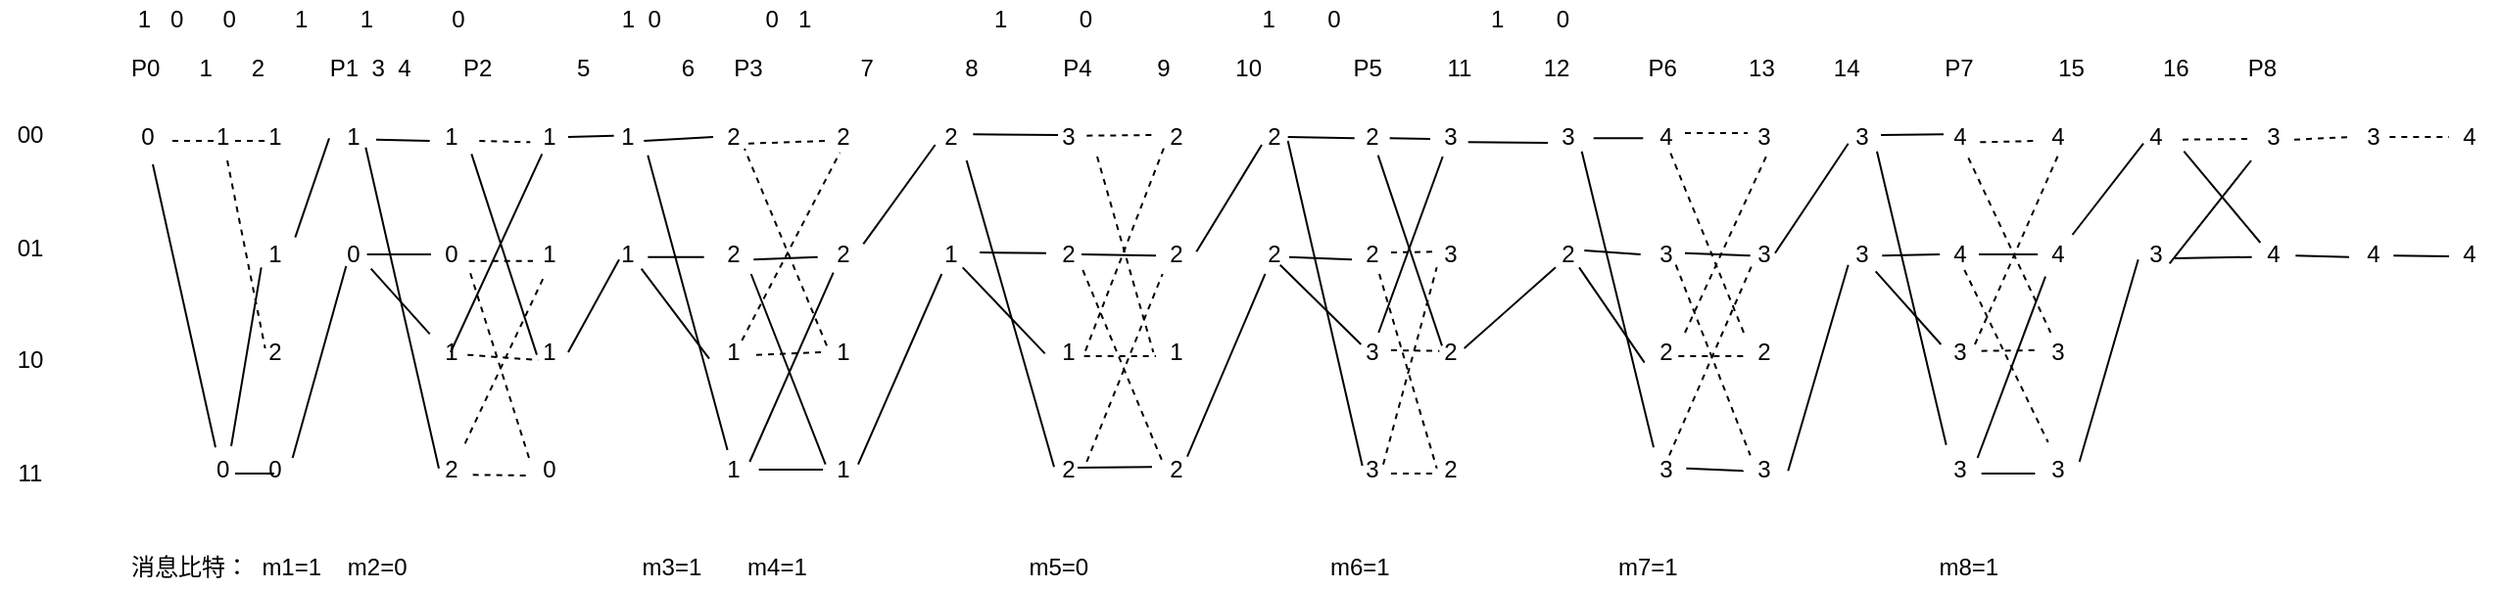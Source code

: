 <mxfile version="15.7.3" type="github">
  <diagram id="wk4fuX5EP77BR2uGaR5X" name="Page-1">
    <mxGraphModel dx="1307" dy="623" grid="1" gridSize="10" guides="1" tooltips="1" connect="1" arrows="1" fold="1" page="1" pageScale="1" pageWidth="827" pageHeight="1169" math="0" shadow="0">
      <root>
        <mxCell id="0" />
        <mxCell id="1" parent="0" />
        <mxCell id="Hvgk8vvtis6JtDLWObex-209" value="&lt;div&gt;&lt;span style=&quot;white-space: pre&quot;&gt;	&lt;/span&gt;&lt;span&gt;&amp;nbsp; &amp;nbsp; &amp;nbsp; &amp;nbsp; &amp;nbsp;1&lt;/span&gt;&lt;span style=&quot;white-space: pre&quot;&gt;	&lt;/span&gt;&lt;span&gt;&amp;nbsp; 0&lt;/span&gt;&lt;span style=&quot;white-space: pre&quot;&gt;	&lt;span style=&quot;white-space: pre&quot;&gt;		 &lt;/span&gt; &lt;/span&gt;&lt;span&gt;&amp;nbsp;&lt;/span&gt;&lt;span&gt;0&lt;/span&gt;&lt;span style=&quot;white-space: pre&quot;&gt;	&lt;/span&gt;&amp;nbsp; &amp;nbsp; &amp;nbsp; &amp;nbsp;&amp;nbsp;&lt;span&gt;1&lt;/span&gt;&lt;span style=&quot;white-space: pre&quot;&gt;	&lt;span style=&quot;white-space: pre&quot;&gt;	&lt;/span&gt;&lt;span style=&quot;white-space: pre&quot;&gt;	&lt;/span&gt; &lt;/span&gt;&amp;nbsp; &amp;nbsp;&amp;nbsp;&lt;span&gt;1&lt;/span&gt;&lt;span style=&quot;white-space: pre&quot;&gt;	&lt;/span&gt;&amp;nbsp; &amp;nbsp; &amp;nbsp; &amp;nbsp; &amp;nbsp; &amp;nbsp;&lt;span&gt;0&amp;nbsp; &amp;nbsp; &amp;nbsp; &amp;nbsp; &amp;nbsp; &amp;nbsp; &amp;nbsp; &amp;nbsp; &amp;nbsp; &amp;nbsp; &amp;nbsp;&amp;nbsp;&lt;/span&gt;&lt;span style=&quot;white-space: pre&quot;&gt;	&lt;span style=&quot;white-space: pre&quot;&gt;	&lt;/span&gt;&lt;/span&gt;&lt;span&gt;1&lt;/span&gt;&lt;span style=&quot;white-space: pre&quot;&gt;	&lt;span style=&quot;white-space: pre&quot;&gt;	&lt;/span&gt;&lt;/span&gt;&lt;span&gt;0&lt;/span&gt;&lt;span style=&quot;white-space: pre&quot;&gt;	&lt;span style=&quot;white-space: pre&quot;&gt;	&lt;/span&gt; &lt;/span&gt;&amp;nbsp; &amp;nbsp; &amp;nbsp; &amp;nbsp; &amp;nbsp; &amp;nbsp; &amp;nbsp;&lt;span&gt;0&lt;/span&gt;&lt;span style=&quot;white-space: pre&quot;&gt;	&lt;/span&gt;&amp;nbsp;&amp;nbsp;&lt;span&gt;1&lt;/span&gt;&lt;span style=&quot;white-space: pre&quot;&gt;	&lt;/span&gt;&amp;nbsp; &amp;nbsp; &amp;nbsp; &amp;nbsp; &amp;nbsp; &amp;nbsp; &amp;nbsp; &amp;nbsp; &amp;nbsp; &amp;nbsp; &amp;nbsp; &amp;nbsp; &amp;nbsp; &amp;nbsp;&lt;span&gt;1&lt;/span&gt;&lt;span style=&quot;white-space: pre&quot;&gt;	&lt;/span&gt;&amp;nbsp; &amp;nbsp; &amp;nbsp; &amp;nbsp; &amp;nbsp;&amp;nbsp;&lt;span&gt;0&lt;/span&gt;&lt;span style=&quot;white-space: pre&quot;&gt;	&lt;/span&gt;&amp;nbsp; &amp;nbsp; &amp;nbsp; &amp;nbsp; &amp;nbsp; &amp;nbsp; &amp;nbsp; &amp;nbsp; &amp;nbsp; &amp;nbsp; &amp;nbsp; &amp;nbsp; &amp;nbsp;&lt;span&gt;1&lt;/span&gt;&lt;span style=&quot;white-space: pre&quot;&gt;	&lt;/span&gt;&amp;nbsp; &amp;nbsp; &amp;nbsp; &amp;nbsp;&lt;span&gt;0&lt;/span&gt;&lt;span style=&quot;white-space: pre&quot;&gt;	&lt;/span&gt;&amp;nbsp; &amp;nbsp; &amp;nbsp; &amp;nbsp; &amp;nbsp; &amp;nbsp; &amp;nbsp; &amp;nbsp; &amp;nbsp; &amp;nbsp; &amp;nbsp;&amp;nbsp;&lt;span&gt;1&lt;/span&gt;&lt;span style=&quot;white-space: pre&quot;&gt;	&lt;/span&gt;&amp;nbsp; &amp;nbsp; &amp;nbsp; &amp;nbsp;&lt;span&gt;0&lt;/span&gt;&lt;/div&gt;" style="text;html=1;resizable=0;autosize=1;align=left;verticalAlign=middle;points=[];fillColor=none;strokeColor=none;rounded=0;" vertex="1" parent="1">
          <mxGeometry x="65" y="60" width="1170" height="20" as="geometry" />
        </mxCell>
        <mxCell id="Hvgk8vvtis6JtDLWObex-211" value="00&lt;br&gt;&lt;br&gt;&lt;br&gt;&lt;br&gt;01&lt;br&gt;&lt;br&gt;&lt;br&gt;&lt;br&gt;10&lt;br&gt;&lt;br&gt;&lt;br&gt;&lt;br&gt;11" style="text;html=1;resizable=0;autosize=1;align=center;verticalAlign=middle;points=[];fillColor=none;strokeColor=none;rounded=0;" vertex="1" parent="1">
          <mxGeometry x="30" y="120" width="30" height="190" as="geometry" />
        </mxCell>
        <mxCell id="Hvgk8vvtis6JtDLWObex-212" value="0" style="text;html=1;resizable=0;autosize=1;align=center;verticalAlign=middle;points=[];fillColor=none;strokeColor=none;rounded=0;" vertex="1" parent="1">
          <mxGeometry x="95" y="120" width="20" height="20" as="geometry" />
        </mxCell>
        <mxCell id="Hvgk8vvtis6JtDLWObex-213" value="&amp;nbsp; 1" style="text;html=1;resizable=0;autosize=1;align=center;verticalAlign=middle;points=[];fillColor=none;strokeColor=none;rounded=0;" vertex="1" parent="1">
          <mxGeometry x="125" y="120" width="30" height="20" as="geometry" />
        </mxCell>
        <mxCell id="Hvgk8vvtis6JtDLWObex-214" value="&amp;nbsp; 0" style="text;html=1;resizable=0;autosize=1;align=center;verticalAlign=middle;points=[];fillColor=none;strokeColor=none;rounded=0;" vertex="1" parent="1">
          <mxGeometry x="125" y="290" width="30" height="20" as="geometry" />
        </mxCell>
        <mxCell id="Hvgk8vvtis6JtDLWObex-215" value="" style="endArrow=none;dashed=1;html=1;rounded=0;exitX=1.15;exitY=0.6;exitDx=0;exitDy=0;exitPerimeter=0;" edge="1" parent="1" source="Hvgk8vvtis6JtDLWObex-212">
          <mxGeometry width="50" height="50" relative="1" as="geometry">
            <mxPoint x="240" y="260" as="sourcePoint" />
            <mxPoint x="140" y="132" as="targetPoint" />
          </mxGeometry>
        </mxCell>
        <mxCell id="Hvgk8vvtis6JtDLWObex-216" value="" style="endArrow=none;html=1;rounded=0;exitX=0.65;exitY=1.2;exitDx=0;exitDy=0;exitPerimeter=0;entryX=0.5;entryY=-0.067;entryDx=0;entryDy=0;entryPerimeter=0;" edge="1" parent="1" source="Hvgk8vvtis6JtDLWObex-212" target="Hvgk8vvtis6JtDLWObex-214">
          <mxGeometry width="50" height="50" relative="1" as="geometry">
            <mxPoint x="240" y="260" as="sourcePoint" />
            <mxPoint x="290" y="210" as="targetPoint" />
          </mxGeometry>
        </mxCell>
        <mxCell id="Hvgk8vvtis6JtDLWObex-217" value="1" style="text;html=1;resizable=0;autosize=1;align=center;verticalAlign=middle;points=[];fillColor=none;strokeColor=none;rounded=0;" vertex="1" parent="1">
          <mxGeometry x="160" y="120" width="20" height="20" as="geometry" />
        </mxCell>
        <mxCell id="Hvgk8vvtis6JtDLWObex-218" value="1" style="text;html=1;resizable=0;autosize=1;align=center;verticalAlign=middle;points=[];fillColor=none;strokeColor=none;rounded=0;" vertex="1" parent="1">
          <mxGeometry x="160" y="180" width="20" height="20" as="geometry" />
        </mxCell>
        <mxCell id="Hvgk8vvtis6JtDLWObex-219" value="2" style="text;html=1;resizable=0;autosize=1;align=center;verticalAlign=middle;points=[];fillColor=none;strokeColor=none;rounded=0;" vertex="1" parent="1">
          <mxGeometry x="160" y="230" width="20" height="20" as="geometry" />
        </mxCell>
        <mxCell id="Hvgk8vvtis6JtDLWObex-220" value="0" style="text;html=1;resizable=0;autosize=1;align=center;verticalAlign=middle;points=[];fillColor=none;strokeColor=none;rounded=0;" vertex="1" parent="1">
          <mxGeometry x="160" y="290" width="20" height="20" as="geometry" />
        </mxCell>
        <mxCell id="Hvgk8vvtis6JtDLWObex-221" value="" style="endArrow=none;dashed=1;html=1;rounded=0;entryX=0.267;entryY=0.6;entryDx=0;entryDy=0;entryPerimeter=0;" edge="1" parent="1" target="Hvgk8vvtis6JtDLWObex-217">
          <mxGeometry width="50" height="50" relative="1" as="geometry">
            <mxPoint x="150" y="132" as="sourcePoint" />
            <mxPoint x="290" y="210" as="targetPoint" />
          </mxGeometry>
        </mxCell>
        <mxCell id="Hvgk8vvtis6JtDLWObex-222" value="" style="endArrow=none;dashed=1;html=1;rounded=0;exitX=0.7;exitY=1.1;exitDx=0;exitDy=0;exitPerimeter=0;entryX=0.267;entryY=0.4;entryDx=0;entryDy=0;entryPerimeter=0;" edge="1" parent="1" source="Hvgk8vvtis6JtDLWObex-213" target="Hvgk8vvtis6JtDLWObex-219">
          <mxGeometry width="50" height="50" relative="1" as="geometry">
            <mxPoint x="240" y="260" as="sourcePoint" />
            <mxPoint x="290" y="210" as="targetPoint" />
          </mxGeometry>
        </mxCell>
        <mxCell id="Hvgk8vvtis6JtDLWObex-223" value="" style="endArrow=none;html=1;rounded=0;exitX=0.767;exitY=-0.1;exitDx=0;exitDy=0;exitPerimeter=0;entryX=0.167;entryY=0.833;entryDx=0;entryDy=0;entryPerimeter=0;" edge="1" parent="1" source="Hvgk8vvtis6JtDLWObex-214" target="Hvgk8vvtis6JtDLWObex-218">
          <mxGeometry width="50" height="50" relative="1" as="geometry">
            <mxPoint x="240" y="260" as="sourcePoint" />
            <mxPoint x="290" y="210" as="targetPoint" />
          </mxGeometry>
        </mxCell>
        <mxCell id="Hvgk8vvtis6JtDLWObex-224" value="" style="endArrow=none;html=1;rounded=0;" edge="1" parent="1">
          <mxGeometry width="50" height="50" relative="1" as="geometry">
            <mxPoint x="150" y="302" as="sourcePoint" />
            <mxPoint x="170" y="302" as="targetPoint" />
          </mxGeometry>
        </mxCell>
        <mxCell id="Hvgk8vvtis6JtDLWObex-225" value="1" style="text;html=1;resizable=0;autosize=1;align=center;verticalAlign=middle;points=[];fillColor=none;strokeColor=none;rounded=0;" vertex="1" parent="1">
          <mxGeometry x="200" y="120" width="20" height="20" as="geometry" />
        </mxCell>
        <mxCell id="Hvgk8vvtis6JtDLWObex-226" value="0" style="text;html=1;resizable=0;autosize=1;align=center;verticalAlign=middle;points=[];fillColor=none;strokeColor=none;rounded=0;" vertex="1" parent="1">
          <mxGeometry x="200" y="180" width="20" height="20" as="geometry" />
        </mxCell>
        <mxCell id="Hvgk8vvtis6JtDLWObex-227" value="" style="endArrow=none;html=1;rounded=0;exitX=-0.1;exitY=0.533;exitDx=0;exitDy=0;exitPerimeter=0;entryX=1.033;entryY=0.067;entryDx=0;entryDy=0;entryPerimeter=0;" edge="1" parent="1" source="Hvgk8vvtis6JtDLWObex-225" target="Hvgk8vvtis6JtDLWObex-218">
          <mxGeometry width="50" height="50" relative="1" as="geometry">
            <mxPoint x="240" y="260" as="sourcePoint" />
            <mxPoint x="190" y="132" as="targetPoint" />
          </mxGeometry>
        </mxCell>
        <mxCell id="Hvgk8vvtis6JtDLWObex-228" value="&lt;div&gt;&lt;span&gt;P0&lt;/span&gt;&lt;span style=&quot;white-space: pre&quot;&gt;	&lt;/span&gt;&lt;span&gt;&amp;nbsp; &amp;nbsp; &amp;nbsp;1&lt;/span&gt;&lt;span style=&quot;white-space: pre&quot;&gt;	&lt;/span&gt;&lt;span&gt;&amp;nbsp; &amp;nbsp; &amp;nbsp;2&lt;/span&gt;&lt;span style=&quot;white-space: pre&quot;&gt;	&lt;/span&gt;&lt;span&gt;&amp;nbsp; &amp;nbsp; &amp;nbsp; &amp;nbsp; &amp;nbsp;P1&lt;span style=&quot;white-space: pre&quot;&gt;	&lt;/span&gt;&lt;span style=&quot;white-space: pre&quot;&gt;	&lt;/span&gt;3&lt;span style=&quot;white-space: pre&quot;&gt;	&lt;span style=&quot;white-space: pre&quot;&gt;	&lt;/span&gt;4&lt;/span&gt;&amp;nbsp; &amp;nbsp; &amp;nbsp; &amp;nbsp; P2&amp;nbsp; &amp;nbsp; &amp;nbsp; &amp;nbsp; &amp;nbsp; &amp;nbsp; &amp;nbsp;5&amp;nbsp; &amp;nbsp; &amp;nbsp; &amp;nbsp; &amp;nbsp; &amp;nbsp; &amp;nbsp; 6&amp;nbsp;&lt;span style=&quot;white-space: pre&quot;&gt;	&lt;/span&gt;&lt;span style=&quot;white-space: pre&quot;&gt;	&amp;nbsp;&lt;/span&gt;&amp;nbsp; P3&amp;nbsp; &amp;nbsp; &amp;nbsp; &amp;nbsp; &amp;nbsp; &amp;nbsp; &amp;nbsp; &amp;nbsp;7&amp;nbsp; &amp;nbsp; &amp;nbsp; &amp;nbsp; &amp;nbsp; &amp;nbsp; &amp;nbsp; 8&amp;nbsp; &amp;nbsp; &amp;nbsp; &amp;nbsp; &amp;nbsp; &amp;nbsp; &amp;nbsp;P4&amp;nbsp; &amp;nbsp; &amp;nbsp; &amp;nbsp; &amp;nbsp; 9&amp;nbsp; &amp;nbsp; &amp;nbsp; &amp;nbsp; &amp;nbsp; 10&amp;nbsp; &amp;nbsp; &amp;nbsp; &amp;nbsp; &amp;nbsp; &amp;nbsp; &amp;nbsp; P5&amp;nbsp; &amp;nbsp; &amp;nbsp; &amp;nbsp; &amp;nbsp; 11&amp;nbsp; &amp;nbsp; &amp;nbsp; &amp;nbsp; &amp;nbsp; &amp;nbsp;12&amp;nbsp; &amp;nbsp; &amp;nbsp; &amp;nbsp; &amp;nbsp; &amp;nbsp; P6&amp;nbsp; &amp;nbsp; &amp;nbsp; &amp;nbsp; &amp;nbsp; &amp;nbsp;13&amp;nbsp; &amp;nbsp; &amp;nbsp; &amp;nbsp; &amp;nbsp;14&amp;nbsp; &amp;nbsp; &amp;nbsp; &amp;nbsp; &amp;nbsp; &amp;nbsp; &amp;nbsp;P7&amp;nbsp; &amp;nbsp; &amp;nbsp; &amp;nbsp; &amp;nbsp; &amp;nbsp; &amp;nbsp;15&amp;nbsp; &amp;nbsp; &amp;nbsp; &amp;nbsp; &amp;nbsp; &amp;nbsp; 16&amp;nbsp; &amp;nbsp; &amp;nbsp; &amp;nbsp; &amp;nbsp;P8&lt;/span&gt;&lt;/div&gt;" style="text;html=1;resizable=0;autosize=1;align=left;verticalAlign=middle;points=[];fillColor=none;strokeColor=none;rounded=0;" vertex="1" parent="1">
          <mxGeometry x="95" y="85" width="1210" height="20" as="geometry" />
        </mxCell>
        <mxCell id="Hvgk8vvtis6JtDLWObex-229" value="" style="endArrow=none;html=1;rounded=0;exitX=0.967;exitY=0.2;exitDx=0;exitDy=0;exitPerimeter=0;entryX=0.333;entryY=0.8;entryDx=0;entryDy=0;entryPerimeter=0;" edge="1" parent="1" source="Hvgk8vvtis6JtDLWObex-220" target="Hvgk8vvtis6JtDLWObex-226">
          <mxGeometry width="50" height="50" relative="1" as="geometry">
            <mxPoint x="230" y="260" as="sourcePoint" />
            <mxPoint x="280" y="210" as="targetPoint" />
          </mxGeometry>
        </mxCell>
        <mxCell id="Hvgk8vvtis6JtDLWObex-230" value="1" style="text;html=1;resizable=0;autosize=1;align=center;verticalAlign=middle;points=[];fillColor=none;strokeColor=none;rounded=0;" vertex="1" parent="1">
          <mxGeometry x="250" y="120" width="20" height="20" as="geometry" />
        </mxCell>
        <mxCell id="Hvgk8vvtis6JtDLWObex-231" value="0" style="text;html=1;resizable=0;autosize=1;align=center;verticalAlign=middle;points=[];fillColor=none;strokeColor=none;rounded=0;" vertex="1" parent="1">
          <mxGeometry x="250" y="180" width="20" height="20" as="geometry" />
        </mxCell>
        <mxCell id="Hvgk8vvtis6JtDLWObex-232" value="1" style="text;html=1;resizable=0;autosize=1;align=center;verticalAlign=middle;points=[];fillColor=none;strokeColor=none;rounded=0;" vertex="1" parent="1">
          <mxGeometry x="250" y="230" width="20" height="20" as="geometry" />
        </mxCell>
        <mxCell id="Hvgk8vvtis6JtDLWObex-233" value="2" style="text;html=1;resizable=0;autosize=1;align=center;verticalAlign=middle;points=[];fillColor=none;strokeColor=none;rounded=0;" vertex="1" parent="1">
          <mxGeometry x="250" y="290" width="20" height="20" as="geometry" />
        </mxCell>
        <mxCell id="Hvgk8vvtis6JtDLWObex-234" value="" style="endArrow=none;html=1;rounded=0;exitX=1.1;exitY=0.567;exitDx=0;exitDy=0;exitPerimeter=0;entryX=-0.033;entryY=0.6;entryDx=0;entryDy=0;entryPerimeter=0;" edge="1" parent="1" source="Hvgk8vvtis6JtDLWObex-225" target="Hvgk8vvtis6JtDLWObex-230">
          <mxGeometry width="50" height="50" relative="1" as="geometry">
            <mxPoint x="230" y="260" as="sourcePoint" />
            <mxPoint x="280" y="210" as="targetPoint" />
          </mxGeometry>
        </mxCell>
        <mxCell id="Hvgk8vvtis6JtDLWObex-236" value="" style="endArrow=none;html=1;rounded=0;exitX=0.833;exitY=0.767;exitDx=0;exitDy=0;exitPerimeter=0;entryX=0.2;entryY=0.467;entryDx=0;entryDy=0;entryPerimeter=0;" edge="1" parent="1" source="Hvgk8vvtis6JtDLWObex-225" target="Hvgk8vvtis6JtDLWObex-233">
          <mxGeometry width="50" height="50" relative="1" as="geometry">
            <mxPoint x="230" y="260" as="sourcePoint" />
            <mxPoint x="280" y="210" as="targetPoint" />
          </mxGeometry>
        </mxCell>
        <mxCell id="Hvgk8vvtis6JtDLWObex-237" value="" style="endArrow=none;html=1;rounded=0;exitX=0.867;exitY=0.5;exitDx=0;exitDy=0;exitPerimeter=0;" edge="1" parent="1" source="Hvgk8vvtis6JtDLWObex-226">
          <mxGeometry width="50" height="50" relative="1" as="geometry">
            <mxPoint x="230" y="260" as="sourcePoint" />
            <mxPoint x="250" y="190" as="targetPoint" />
          </mxGeometry>
        </mxCell>
        <mxCell id="Hvgk8vvtis6JtDLWObex-238" value="" style="endArrow=none;html=1;rounded=0;exitX=0.967;exitY=0.867;exitDx=0;exitDy=0;exitPerimeter=0;entryX=-0.033;entryY=0.033;entryDx=0;entryDy=0;entryPerimeter=0;" edge="1" parent="1" source="Hvgk8vvtis6JtDLWObex-226" target="Hvgk8vvtis6JtDLWObex-232">
          <mxGeometry width="50" height="50" relative="1" as="geometry">
            <mxPoint x="230" y="260" as="sourcePoint" />
            <mxPoint x="280" y="210" as="targetPoint" />
          </mxGeometry>
        </mxCell>
        <mxCell id="Hvgk8vvtis6JtDLWObex-239" value="1" style="text;html=1;resizable=0;autosize=1;align=center;verticalAlign=middle;points=[];fillColor=none;strokeColor=none;rounded=0;" vertex="1" parent="1">
          <mxGeometry x="300" y="120" width="20" height="20" as="geometry" />
        </mxCell>
        <mxCell id="Hvgk8vvtis6JtDLWObex-240" value="1" style="text;html=1;resizable=0;autosize=1;align=center;verticalAlign=middle;points=[];fillColor=none;strokeColor=none;rounded=0;" vertex="1" parent="1">
          <mxGeometry x="300" y="180" width="20" height="20" as="geometry" />
        </mxCell>
        <mxCell id="Hvgk8vvtis6JtDLWObex-241" value="1" style="text;html=1;resizable=0;autosize=1;align=center;verticalAlign=middle;points=[];fillColor=none;strokeColor=none;rounded=0;" vertex="1" parent="1">
          <mxGeometry x="300" y="230" width="20" height="20" as="geometry" />
        </mxCell>
        <mxCell id="Hvgk8vvtis6JtDLWObex-242" value="0" style="text;html=1;resizable=0;autosize=1;align=center;verticalAlign=middle;points=[];fillColor=none;strokeColor=none;rounded=0;" vertex="1" parent="1">
          <mxGeometry x="300" y="290" width="20" height="20" as="geometry" />
        </mxCell>
        <mxCell id="Hvgk8vvtis6JtDLWObex-243" value="" style="endArrow=none;html=1;rounded=0;entryX=0.033;entryY=0.633;entryDx=0;entryDy=0;entryPerimeter=0;exitX=1.233;exitY=0.6;exitDx=0;exitDy=0;exitPerimeter=0;dashed=1;" edge="1" parent="1" source="Hvgk8vvtis6JtDLWObex-230" target="Hvgk8vvtis6JtDLWObex-239">
          <mxGeometry width="50" height="50" relative="1" as="geometry">
            <mxPoint x="230" y="260" as="sourcePoint" />
            <mxPoint x="280" y="210" as="targetPoint" />
          </mxGeometry>
        </mxCell>
        <mxCell id="Hvgk8vvtis6JtDLWObex-244" value="" style="endArrow=none;html=1;rounded=0;entryX=1.033;entryY=0.933;entryDx=0;entryDy=0;entryPerimeter=0;exitX=0.2;exitY=0.567;exitDx=0;exitDy=0;exitPerimeter=0;" edge="1" parent="1" source="Hvgk8vvtis6JtDLWObex-241" target="Hvgk8vvtis6JtDLWObex-230">
          <mxGeometry width="50" height="50" relative="1" as="geometry">
            <mxPoint x="230" y="260" as="sourcePoint" />
            <mxPoint x="280" y="210" as="targetPoint" />
          </mxGeometry>
        </mxCell>
        <mxCell id="Hvgk8vvtis6JtDLWObex-245" value="" style="endArrow=none;html=1;rounded=0;exitX=0.967;exitY=0.667;exitDx=0;exitDy=0;exitPerimeter=0;entryX=0.1;entryY=0.667;entryDx=0;entryDy=0;entryPerimeter=0;dashed=1;" edge="1" parent="1" source="Hvgk8vvtis6JtDLWObex-231" target="Hvgk8vvtis6JtDLWObex-240">
          <mxGeometry width="50" height="50" relative="1" as="geometry">
            <mxPoint x="230" y="260" as="sourcePoint" />
            <mxPoint x="280" y="210" as="targetPoint" />
          </mxGeometry>
        </mxCell>
        <mxCell id="Hvgk8vvtis6JtDLWObex-246" value="" style="endArrow=none;html=1;rounded=0;entryX=0.967;entryY=0.867;entryDx=0;entryDy=0;entryPerimeter=0;exitX=0;exitY=0.2;exitDx=0;exitDy=0;exitPerimeter=0;dashed=1;" edge="1" parent="1" source="Hvgk8vvtis6JtDLWObex-242" target="Hvgk8vvtis6JtDLWObex-231">
          <mxGeometry width="50" height="50" relative="1" as="geometry">
            <mxPoint x="230" y="260" as="sourcePoint" />
            <mxPoint x="280" y="210" as="targetPoint" />
          </mxGeometry>
        </mxCell>
        <mxCell id="Hvgk8vvtis6JtDLWObex-247" value="" style="endArrow=none;dashed=1;html=1;rounded=0;exitX=0.933;exitY=0.567;exitDx=0;exitDy=0;exitPerimeter=0;entryX=0.233;entryY=0.7;entryDx=0;entryDy=0;entryPerimeter=0;" edge="1" parent="1" source="Hvgk8vvtis6JtDLWObex-232" target="Hvgk8vvtis6JtDLWObex-241">
          <mxGeometry width="50" height="50" relative="1" as="geometry">
            <mxPoint x="230" y="260" as="sourcePoint" />
            <mxPoint x="280" y="210" as="targetPoint" />
          </mxGeometry>
        </mxCell>
        <mxCell id="Hvgk8vvtis6JtDLWObex-248" value="" style="endArrow=none;html=1;rounded=0;entryX=0.333;entryY=0.933;entryDx=0;entryDy=0;entryPerimeter=0;" edge="1" parent="1" target="Hvgk8vvtis6JtDLWObex-239">
          <mxGeometry width="50" height="50" relative="1" as="geometry">
            <mxPoint x="260" y="240" as="sourcePoint" />
            <mxPoint x="280" y="210" as="targetPoint" />
          </mxGeometry>
        </mxCell>
        <mxCell id="Hvgk8vvtis6JtDLWObex-249" value="" style="endArrow=none;dashed=1;html=1;rounded=0;exitX=1.067;exitY=0.633;exitDx=0;exitDy=0;exitPerimeter=0;" edge="1" parent="1" source="Hvgk8vvtis6JtDLWObex-233">
          <mxGeometry width="50" height="50" relative="1" as="geometry">
            <mxPoint x="230" y="260" as="sourcePoint" />
            <mxPoint x="300" y="303" as="targetPoint" />
          </mxGeometry>
        </mxCell>
        <mxCell id="Hvgk8vvtis6JtDLWObex-250" value="" style="endArrow=none;dashed=1;html=1;rounded=0;exitX=0.867;exitY=-0.167;exitDx=0;exitDy=0;exitPerimeter=0;entryX=0.4;entryY=1.033;entryDx=0;entryDy=0;entryPerimeter=0;" edge="1" parent="1" source="Hvgk8vvtis6JtDLWObex-233" target="Hvgk8vvtis6JtDLWObex-240">
          <mxGeometry width="50" height="50" relative="1" as="geometry">
            <mxPoint x="230" y="260" as="sourcePoint" />
            <mxPoint x="280" y="210" as="targetPoint" />
          </mxGeometry>
        </mxCell>
        <mxCell id="Hvgk8vvtis6JtDLWObex-251" value="消息比特： &lt;span style=&quot;white-space: pre&quot;&gt;	&lt;/span&gt;m1=1&lt;span style=&quot;white-space: pre&quot;&gt;	&lt;span style=&quot;white-space: pre&quot;&gt;	&lt;/span&gt;&lt;span style=&quot;white-space: pre&quot;&gt;	&lt;/span&gt;&lt;span style=&quot;white-space: pre&quot;&gt;	&lt;/span&gt;&lt;/span&gt;m2=0&amp;nbsp; &amp;nbsp; &amp;nbsp; &amp;nbsp; &amp;nbsp; &amp;nbsp; &amp;nbsp; &amp;nbsp; &amp;nbsp; &amp;nbsp; &amp;nbsp; &amp;nbsp; &amp;nbsp; &amp;nbsp; &amp;nbsp; &amp;nbsp; &amp;nbsp; &amp;nbsp; m3=1&amp;nbsp;&lt;span style=&quot;white-space: pre&quot;&gt;	&lt;/span&gt;&lt;span style=&quot;white-space: pre&quot;&gt;	&lt;/span&gt;&lt;span style=&quot;white-space: pre&quot;&gt;	&lt;/span&gt;&lt;span style=&quot;white-space: pre&quot;&gt;	&lt;/span&gt;&lt;span style=&quot;white-space: pre&quot;&gt;	&lt;/span&gt;&lt;span style=&quot;white-space: pre&quot;&gt;	&lt;/span&gt;m4=1&amp;nbsp; &amp;nbsp; &amp;nbsp; &amp;nbsp; &amp;nbsp; &amp;nbsp; &amp;nbsp; &amp;nbsp; &amp;nbsp; &amp;nbsp; &amp;nbsp; &amp;nbsp; &amp;nbsp; &amp;nbsp; &amp;nbsp; &amp;nbsp; &amp;nbsp; m5=0&amp;nbsp; &amp;nbsp; &amp;nbsp; &amp;nbsp; &amp;nbsp; &amp;nbsp; &amp;nbsp; &amp;nbsp; &amp;nbsp; &amp;nbsp; &amp;nbsp; &amp;nbsp; &amp;nbsp; &amp;nbsp; &amp;nbsp; &amp;nbsp; &amp;nbsp; &amp;nbsp; &amp;nbsp;m6=1&amp;nbsp; &amp;nbsp; &amp;nbsp; &amp;nbsp; &amp;nbsp; &amp;nbsp; &amp;nbsp; &amp;nbsp; &amp;nbsp; &amp;nbsp; &amp;nbsp; &amp;nbsp; &amp;nbsp; &amp;nbsp; &amp;nbsp; &amp;nbsp; &amp;nbsp; &amp;nbsp;m7=1&amp;nbsp; &amp;nbsp; &amp;nbsp; &amp;nbsp; &amp;nbsp; &amp;nbsp; &amp;nbsp; &amp;nbsp; &amp;nbsp; &amp;nbsp; &amp;nbsp; &amp;nbsp; &amp;nbsp; &amp;nbsp; &amp;nbsp; &amp;nbsp; &amp;nbsp; &amp;nbsp; &amp;nbsp; &amp;nbsp; m8=1" style="text;html=1;resizable=0;autosize=1;align=left;verticalAlign=middle;points=[];fillColor=none;strokeColor=none;rounded=0;" vertex="1" parent="1">
          <mxGeometry x="95" y="340" width="1190" height="20" as="geometry" />
        </mxCell>
        <mxCell id="Hvgk8vvtis6JtDLWObex-252" value="1" style="text;html=1;resizable=0;autosize=1;align=center;verticalAlign=middle;points=[];fillColor=none;strokeColor=none;rounded=0;" vertex="1" parent="1">
          <mxGeometry x="340" y="120" width="20" height="20" as="geometry" />
        </mxCell>
        <mxCell id="Hvgk8vvtis6JtDLWObex-253" value="1" style="text;html=1;resizable=0;autosize=1;align=center;verticalAlign=middle;points=[];fillColor=none;strokeColor=none;rounded=0;" vertex="1" parent="1">
          <mxGeometry x="340" y="180" width="20" height="20" as="geometry" />
        </mxCell>
        <mxCell id="Hvgk8vvtis6JtDLWObex-254" value="" style="endArrow=none;html=1;rounded=0;entryX=0.167;entryY=0.467;entryDx=0;entryDy=0;entryPerimeter=0;" edge="1" parent="1" target="Hvgk8vvtis6JtDLWObex-252">
          <mxGeometry width="50" height="50" relative="1" as="geometry">
            <mxPoint x="320" y="130" as="sourcePoint" />
            <mxPoint x="340" y="135" as="targetPoint" />
          </mxGeometry>
        </mxCell>
        <mxCell id="Hvgk8vvtis6JtDLWObex-255" value="" style="endArrow=none;html=1;rounded=0;entryX=0.3;entryY=0.633;entryDx=0;entryDy=0;entryPerimeter=0;" edge="1" parent="1" target="Hvgk8vvtis6JtDLWObex-253">
          <mxGeometry width="50" height="50" relative="1" as="geometry">
            <mxPoint x="320" y="240" as="sourcePoint" />
            <mxPoint x="350" y="210" as="targetPoint" />
          </mxGeometry>
        </mxCell>
        <mxCell id="Hvgk8vvtis6JtDLWObex-256" value="2" style="text;html=1;resizable=0;autosize=1;align=center;verticalAlign=middle;points=[];fillColor=none;strokeColor=none;rounded=0;" vertex="1" parent="1">
          <mxGeometry x="394" y="120" width="20" height="20" as="geometry" />
        </mxCell>
        <mxCell id="Hvgk8vvtis6JtDLWObex-257" value="" style="endArrow=none;html=1;rounded=0;exitX=0.933;exitY=0.6;exitDx=0;exitDy=0;exitPerimeter=0;entryX=0;entryY=0.5;entryDx=0;entryDy=0;entryPerimeter=0;" edge="1" parent="1" source="Hvgk8vvtis6JtDLWObex-252" target="Hvgk8vvtis6JtDLWObex-256">
          <mxGeometry width="50" height="50" relative="1" as="geometry">
            <mxPoint x="300" y="260" as="sourcePoint" />
            <mxPoint x="350" y="210" as="targetPoint" />
          </mxGeometry>
        </mxCell>
        <mxCell id="Hvgk8vvtis6JtDLWObex-258" value="1" style="text;html=1;resizable=0;autosize=1;align=center;verticalAlign=middle;points=[];fillColor=none;strokeColor=none;rounded=0;" vertex="1" parent="1">
          <mxGeometry x="394" y="290" width="20" height="20" as="geometry" />
        </mxCell>
        <mxCell id="Hvgk8vvtis6JtDLWObex-259" value="" style="endArrow=none;html=1;rounded=0;entryX=1.033;entryY=0.967;entryDx=0;entryDy=0;entryPerimeter=0;" edge="1" parent="1" source="Hvgk8vvtis6JtDLWObex-258" target="Hvgk8vvtis6JtDLWObex-252">
          <mxGeometry width="50" height="50" relative="1" as="geometry">
            <mxPoint x="300" y="260" as="sourcePoint" />
            <mxPoint x="350" y="210" as="targetPoint" />
          </mxGeometry>
        </mxCell>
        <mxCell id="Hvgk8vvtis6JtDLWObex-260" value="2" style="text;html=1;resizable=0;autosize=1;align=center;verticalAlign=middle;points=[];fillColor=none;strokeColor=none;rounded=0;" vertex="1" parent="1">
          <mxGeometry x="394" y="180" width="20" height="20" as="geometry" />
        </mxCell>
        <mxCell id="Hvgk8vvtis6JtDLWObex-261" value="" style="endArrow=none;html=1;rounded=0;entryX=-0.233;entryY=0.567;entryDx=0;entryDy=0;entryPerimeter=0;exitX=1.033;exitY=0.567;exitDx=0;exitDy=0;exitPerimeter=0;" edge="1" parent="1" source="Hvgk8vvtis6JtDLWObex-253" target="Hvgk8vvtis6JtDLWObex-260">
          <mxGeometry width="50" height="50" relative="1" as="geometry">
            <mxPoint x="300" y="260" as="sourcePoint" />
            <mxPoint x="350" y="210" as="targetPoint" />
          </mxGeometry>
        </mxCell>
        <mxCell id="Hvgk8vvtis6JtDLWObex-262" value="1" style="text;html=1;resizable=0;autosize=1;align=center;verticalAlign=middle;points=[];fillColor=none;strokeColor=none;rounded=0;" vertex="1" parent="1">
          <mxGeometry x="394" y="230" width="20" height="20" as="geometry" />
        </mxCell>
        <mxCell id="Hvgk8vvtis6JtDLWObex-263" value="" style="endArrow=none;html=1;rounded=0;entryX=-0.1;entryY=0.667;entryDx=0;entryDy=0;entryPerimeter=0;exitX=0.867;exitY=0.867;exitDx=0;exitDy=0;exitPerimeter=0;" edge="1" parent="1" source="Hvgk8vvtis6JtDLWObex-253" target="Hvgk8vvtis6JtDLWObex-262">
          <mxGeometry width="50" height="50" relative="1" as="geometry">
            <mxPoint x="300" y="260" as="sourcePoint" />
            <mxPoint x="350" y="210" as="targetPoint" />
          </mxGeometry>
        </mxCell>
        <mxCell id="Hvgk8vvtis6JtDLWObex-264" value="2" style="text;html=1;resizable=0;autosize=1;align=center;verticalAlign=middle;points=[];fillColor=none;strokeColor=none;rounded=0;" vertex="1" parent="1">
          <mxGeometry x="450" y="120" width="20" height="20" as="geometry" />
        </mxCell>
        <mxCell id="Hvgk8vvtis6JtDLWObex-266" value="" style="endArrow=none;html=1;rounded=0;exitX=0.9;exitY=0.667;exitDx=0;exitDy=0;exitPerimeter=0;entryX=0.1;entryY=0.6;entryDx=0;entryDy=0;entryPerimeter=0;dashed=1;" edge="1" parent="1" source="Hvgk8vvtis6JtDLWObex-256" target="Hvgk8vvtis6JtDLWObex-264">
          <mxGeometry width="50" height="50" relative="1" as="geometry">
            <mxPoint x="370" y="260" as="sourcePoint" />
            <mxPoint x="420" y="210" as="targetPoint" />
          </mxGeometry>
        </mxCell>
        <mxCell id="Hvgk8vvtis6JtDLWObex-267" value="1" style="text;html=1;resizable=0;autosize=1;align=center;verticalAlign=middle;points=[];fillColor=none;strokeColor=none;rounded=0;" vertex="1" parent="1">
          <mxGeometry x="450" y="230" width="20" height="20" as="geometry" />
        </mxCell>
        <mxCell id="Hvgk8vvtis6JtDLWObex-268" value="" style="endArrow=none;dashed=1;html=1;rounded=0;entryX=0.8;entryY=0.8;entryDx=0;entryDy=0;entryPerimeter=0;exitX=0.1;exitY=0.333;exitDx=0;exitDy=0;exitPerimeter=0;" edge="1" parent="1" source="Hvgk8vvtis6JtDLWObex-267" target="Hvgk8vvtis6JtDLWObex-256">
          <mxGeometry width="50" height="50" relative="1" as="geometry">
            <mxPoint x="370" y="260" as="sourcePoint" />
            <mxPoint x="420" y="210" as="targetPoint" />
          </mxGeometry>
        </mxCell>
        <mxCell id="Hvgk8vvtis6JtDLWObex-269" value="2" style="text;html=1;resizable=0;autosize=1;align=center;verticalAlign=middle;points=[];fillColor=none;strokeColor=none;rounded=0;" vertex="1" parent="1">
          <mxGeometry x="450" y="180" width="20" height="20" as="geometry" />
        </mxCell>
        <mxCell id="Hvgk8vvtis6JtDLWObex-270" value="" style="endArrow=none;html=1;rounded=0;entryX=-0.133;entryY=0.567;entryDx=0;entryDy=0;entryPerimeter=0;exitX=1.033;exitY=0.633;exitDx=0;exitDy=0;exitPerimeter=0;" edge="1" parent="1" source="Hvgk8vvtis6JtDLWObex-260" target="Hvgk8vvtis6JtDLWObex-269">
          <mxGeometry width="50" height="50" relative="1" as="geometry">
            <mxPoint x="370" y="260" as="sourcePoint" />
            <mxPoint x="420" y="210" as="targetPoint" />
          </mxGeometry>
        </mxCell>
        <mxCell id="Hvgk8vvtis6JtDLWObex-271" value="1" style="text;html=1;resizable=0;autosize=1;align=center;verticalAlign=middle;points=[];fillColor=none;strokeColor=none;rounded=0;" vertex="1" parent="1">
          <mxGeometry x="450" y="290" width="20" height="20" as="geometry" />
        </mxCell>
        <mxCell id="Hvgk8vvtis6JtDLWObex-272" value="" style="endArrow=none;html=1;rounded=0;entryX=0.067;entryY=0.367;entryDx=0;entryDy=0;entryPerimeter=0;exitX=0.967;exitY=1;exitDx=0;exitDy=0;exitPerimeter=0;" edge="1" parent="1" source="Hvgk8vvtis6JtDLWObex-260" target="Hvgk8vvtis6JtDLWObex-271">
          <mxGeometry width="50" height="50" relative="1" as="geometry">
            <mxPoint x="370" y="260" as="sourcePoint" />
            <mxPoint x="420" y="210" as="targetPoint" />
          </mxGeometry>
        </mxCell>
        <mxCell id="Hvgk8vvtis6JtDLWObex-273" value="" style="endArrow=none;html=1;rounded=0;exitX=1.1;exitY=0.567;exitDx=0;exitDy=0;exitPerimeter=0;dashed=1;" edge="1" parent="1" source="Hvgk8vvtis6JtDLWObex-262">
          <mxGeometry width="50" height="50" relative="1" as="geometry">
            <mxPoint x="370" y="260" as="sourcePoint" />
            <mxPoint x="450" y="240" as="targetPoint" />
          </mxGeometry>
        </mxCell>
        <mxCell id="Hvgk8vvtis6JtDLWObex-274" value="" style="endArrow=none;html=1;rounded=0;entryX=0.433;entryY=0.9;entryDx=0;entryDy=0;entryPerimeter=0;exitX=0.733;exitY=0.2;exitDx=0;exitDy=0;exitPerimeter=0;dashed=1;" edge="1" parent="1" source="Hvgk8vvtis6JtDLWObex-262" target="Hvgk8vvtis6JtDLWObex-264">
          <mxGeometry width="50" height="50" relative="1" as="geometry">
            <mxPoint x="370" y="260" as="sourcePoint" />
            <mxPoint x="420" y="210" as="targetPoint" />
          </mxGeometry>
        </mxCell>
        <mxCell id="Hvgk8vvtis6JtDLWObex-275" value="" style="endArrow=none;html=1;rounded=0;entryX=0;entryY=0.5;entryDx=0;entryDy=0;entryPerimeter=0;exitX=1.167;exitY=0.5;exitDx=0;exitDy=0;exitPerimeter=0;" edge="1" parent="1" source="Hvgk8vvtis6JtDLWObex-258" target="Hvgk8vvtis6JtDLWObex-271">
          <mxGeometry width="50" height="50" relative="1" as="geometry">
            <mxPoint x="370" y="260" as="sourcePoint" />
            <mxPoint x="420" y="210" as="targetPoint" />
          </mxGeometry>
        </mxCell>
        <mxCell id="Hvgk8vvtis6JtDLWObex-276" value="" style="endArrow=none;html=1;rounded=0;entryX=0.267;entryY=0.967;entryDx=0;entryDy=0;entryPerimeter=0;exitX=0.933;exitY=0.3;exitDx=0;exitDy=0;exitPerimeter=0;" edge="1" parent="1" source="Hvgk8vvtis6JtDLWObex-258" target="Hvgk8vvtis6JtDLWObex-269">
          <mxGeometry width="50" height="50" relative="1" as="geometry">
            <mxPoint x="370" y="260" as="sourcePoint" />
            <mxPoint x="420" y="210" as="targetPoint" />
          </mxGeometry>
        </mxCell>
        <mxCell id="Hvgk8vvtis6JtDLWObex-277" value="2" style="text;html=1;resizable=0;autosize=1;align=center;verticalAlign=middle;points=[];fillColor=none;strokeColor=none;rounded=0;" vertex="1" parent="1">
          <mxGeometry x="505" y="120" width="20" height="20" as="geometry" />
        </mxCell>
        <mxCell id="Hvgk8vvtis6JtDLWObex-278" value="" style="endArrow=none;html=1;rounded=0;entryX=0.117;entryY=0.7;entryDx=0;entryDy=0;entryPerimeter=0;exitX=1.033;exitY=0.233;exitDx=0;exitDy=0;exitPerimeter=0;" edge="1" parent="1" source="Hvgk8vvtis6JtDLWObex-269" target="Hvgk8vvtis6JtDLWObex-277">
          <mxGeometry width="50" height="50" relative="1" as="geometry">
            <mxPoint x="370" y="260" as="sourcePoint" />
            <mxPoint x="420" y="210" as="targetPoint" />
          </mxGeometry>
        </mxCell>
        <mxCell id="Hvgk8vvtis6JtDLWObex-279" value="1" style="text;html=1;resizable=0;autosize=1;align=center;verticalAlign=middle;points=[];fillColor=none;strokeColor=none;rounded=0;" vertex="1" parent="1">
          <mxGeometry x="505" y="180" width="20" height="20" as="geometry" />
        </mxCell>
        <mxCell id="Hvgk8vvtis6JtDLWObex-280" value="" style="endArrow=none;html=1;rounded=0;exitX=0.9;exitY=0.367;exitDx=0;exitDy=0;exitPerimeter=0;" edge="1" parent="1" source="Hvgk8vvtis6JtDLWObex-271" target="Hvgk8vvtis6JtDLWObex-279">
          <mxGeometry width="50" height="50" relative="1" as="geometry">
            <mxPoint x="370" y="260" as="sourcePoint" />
            <mxPoint x="420" y="210" as="targetPoint" />
          </mxGeometry>
        </mxCell>
        <mxCell id="Hvgk8vvtis6JtDLWObex-281" value="&amp;nbsp; &amp;nbsp;3" style="text;html=1;resizable=0;autosize=1;align=center;verticalAlign=middle;points=[];fillColor=none;strokeColor=none;rounded=0;" vertex="1" parent="1">
          <mxGeometry x="555" y="120" width="30" height="20" as="geometry" />
        </mxCell>
        <mxCell id="Hvgk8vvtis6JtDLWObex-282" value="" style="endArrow=none;html=1;rounded=0;exitX=1.083;exitY=0.433;exitDx=0;exitDy=0;exitPerimeter=0;" edge="1" parent="1" source="Hvgk8vvtis6JtDLWObex-277">
          <mxGeometry width="50" height="50" relative="1" as="geometry">
            <mxPoint x="370" y="260" as="sourcePoint" />
            <mxPoint x="570" y="129" as="targetPoint" />
          </mxGeometry>
        </mxCell>
        <mxCell id="Hvgk8vvtis6JtDLWObex-283" value="2" style="text;html=1;resizable=0;autosize=1;align=center;verticalAlign=middle;points=[];fillColor=none;strokeColor=none;rounded=0;" vertex="1" parent="1">
          <mxGeometry x="565" y="290" width="20" height="20" as="geometry" />
        </mxCell>
        <mxCell id="Hvgk8vvtis6JtDLWObex-284" value="" style="endArrow=none;html=1;rounded=0;entryX=0.15;entryY=0.433;entryDx=0;entryDy=0;entryPerimeter=0;exitX=0.917;exitY=1.1;exitDx=0;exitDy=0;exitPerimeter=0;" edge="1" parent="1" source="Hvgk8vvtis6JtDLWObex-277" target="Hvgk8vvtis6JtDLWObex-283">
          <mxGeometry width="50" height="50" relative="1" as="geometry">
            <mxPoint x="370" y="260" as="sourcePoint" />
            <mxPoint x="420" y="210" as="targetPoint" />
          </mxGeometry>
        </mxCell>
        <mxCell id="Hvgk8vvtis6JtDLWObex-285" value="2" style="text;html=1;resizable=0;autosize=1;align=center;verticalAlign=middle;points=[];fillColor=none;strokeColor=none;rounded=0;" vertex="1" parent="1">
          <mxGeometry x="565" y="180" width="20" height="20" as="geometry" />
        </mxCell>
        <mxCell id="Hvgk8vvtis6JtDLWObex-286" value="" style="endArrow=none;html=1;rounded=0;entryX=-0.05;entryY=0.467;entryDx=0;entryDy=0;entryPerimeter=0;" edge="1" parent="1" target="Hvgk8vvtis6JtDLWObex-285">
          <mxGeometry width="50" height="50" relative="1" as="geometry">
            <mxPoint x="530" y="189" as="sourcePoint" />
            <mxPoint x="420" y="210" as="targetPoint" />
          </mxGeometry>
        </mxCell>
        <mxCell id="Hvgk8vvtis6JtDLWObex-287" value="1" style="text;html=1;resizable=0;autosize=1;align=center;verticalAlign=middle;points=[];fillColor=none;strokeColor=none;rounded=0;" vertex="1" parent="1">
          <mxGeometry x="565" y="230" width="20" height="20" as="geometry" />
        </mxCell>
        <mxCell id="Hvgk8vvtis6JtDLWObex-288" value="" style="endArrow=none;html=1;rounded=0;entryX=-0.083;entryY=0.533;entryDx=0;entryDy=0;entryPerimeter=0;exitX=0.817;exitY=0.833;exitDx=0;exitDy=0;exitPerimeter=0;" edge="1" parent="1" source="Hvgk8vvtis6JtDLWObex-279" target="Hvgk8vvtis6JtDLWObex-287">
          <mxGeometry width="50" height="50" relative="1" as="geometry">
            <mxPoint x="370" y="260" as="sourcePoint" />
            <mxPoint x="420" y="210" as="targetPoint" />
          </mxGeometry>
        </mxCell>
        <mxCell id="Hvgk8vvtis6JtDLWObex-290" value="2" style="text;html=1;resizable=0;autosize=1;align=center;verticalAlign=middle;points=[];fillColor=none;strokeColor=none;rounded=0;" vertex="1" parent="1">
          <mxGeometry x="620" y="120" width="20" height="20" as="geometry" />
        </mxCell>
        <mxCell id="Hvgk8vvtis6JtDLWObex-291" value="" style="endArrow=none;html=1;rounded=0;exitX=0.989;exitY=0.467;exitDx=0;exitDy=0;exitPerimeter=0;dashed=1;" edge="1" parent="1" source="Hvgk8vvtis6JtDLWObex-281">
          <mxGeometry width="50" height="50" relative="1" as="geometry">
            <mxPoint x="590" y="260" as="sourcePoint" />
            <mxPoint x="620" y="129" as="targetPoint" />
          </mxGeometry>
        </mxCell>
        <mxCell id="Hvgk8vvtis6JtDLWObex-292" value="1" style="text;html=1;resizable=0;autosize=1;align=center;verticalAlign=middle;points=[];fillColor=none;strokeColor=none;rounded=0;" vertex="1" parent="1">
          <mxGeometry x="620" y="230" width="20" height="20" as="geometry" />
        </mxCell>
        <mxCell id="Hvgk8vvtis6JtDLWObex-293" value="" style="endArrow=none;html=1;rounded=0;entryX=-0.067;entryY=0.5;entryDx=0;entryDy=0;entryPerimeter=0;dashed=1;" edge="1" parent="1" target="Hvgk8vvtis6JtDLWObex-292">
          <mxGeometry width="50" height="50" relative="1" as="geometry">
            <mxPoint x="590" y="140" as="sourcePoint" />
            <mxPoint x="430" y="210" as="targetPoint" />
          </mxGeometry>
        </mxCell>
        <mxCell id="Hvgk8vvtis6JtDLWObex-294" value="2" style="text;html=1;resizable=0;autosize=1;align=center;verticalAlign=middle;points=[];fillColor=none;strokeColor=none;rounded=0;" vertex="1" parent="1">
          <mxGeometry x="620" y="180" width="20" height="20" as="geometry" />
        </mxCell>
        <mxCell id="Hvgk8vvtis6JtDLWObex-295" value="" style="endArrow=none;html=1;rounded=0;entryX=0;entryY=0.533;entryDx=0;entryDy=0;entryPerimeter=0;exitX=0.85;exitY=0.5;exitDx=0;exitDy=0;exitPerimeter=0;" edge="1" parent="1" source="Hvgk8vvtis6JtDLWObex-285" target="Hvgk8vvtis6JtDLWObex-294">
          <mxGeometry width="50" height="50" relative="1" as="geometry">
            <mxPoint x="380" y="260" as="sourcePoint" />
            <mxPoint x="430" y="210" as="targetPoint" />
          </mxGeometry>
        </mxCell>
        <mxCell id="Hvgk8vvtis6JtDLWObex-296" value="2" style="text;html=1;resizable=0;autosize=1;align=center;verticalAlign=middle;points=[];fillColor=none;strokeColor=none;rounded=0;" vertex="1" parent="1">
          <mxGeometry x="620" y="290" width="20" height="20" as="geometry" />
        </mxCell>
        <mxCell id="Hvgk8vvtis6JtDLWObex-297" value="" style="endArrow=none;html=1;rounded=0;entryX=0.167;entryY=0.3;entryDx=0;entryDy=0;entryPerimeter=0;exitX=0.883;exitY=0.9;exitDx=0;exitDy=0;exitPerimeter=0;dashed=1;" edge="1" parent="1" source="Hvgk8vvtis6JtDLWObex-285" target="Hvgk8vvtis6JtDLWObex-296">
          <mxGeometry width="50" height="50" relative="1" as="geometry">
            <mxPoint x="380" y="260" as="sourcePoint" />
            <mxPoint x="430" y="210" as="targetPoint" />
          </mxGeometry>
        </mxCell>
        <mxCell id="Hvgk8vvtis6JtDLWObex-298" value="" style="endArrow=none;html=1;rounded=0;exitX=0.917;exitY=0.6;exitDx=0;exitDy=0;exitPerimeter=0;dashed=1;" edge="1" parent="1" source="Hvgk8vvtis6JtDLWObex-287">
          <mxGeometry width="50" height="50" relative="1" as="geometry">
            <mxPoint x="380" y="260" as="sourcePoint" />
            <mxPoint x="620" y="242" as="targetPoint" />
          </mxGeometry>
        </mxCell>
        <mxCell id="Hvgk8vvtis6JtDLWObex-299" value="" style="endArrow=none;html=1;rounded=0;entryX=0.233;entryY=0.7;entryDx=0;entryDy=0;entryPerimeter=0;exitX=0.95;exitY=0.467;exitDx=0;exitDy=0;exitPerimeter=0;dashed=1;" edge="1" parent="1" source="Hvgk8vvtis6JtDLWObex-287" target="Hvgk8vvtis6JtDLWObex-290">
          <mxGeometry width="50" height="50" relative="1" as="geometry">
            <mxPoint x="380" y="260" as="sourcePoint" />
            <mxPoint x="430" y="210" as="targetPoint" />
          </mxGeometry>
        </mxCell>
        <mxCell id="Hvgk8vvtis6JtDLWObex-300" value="" style="endArrow=none;html=1;rounded=0;entryX=-0.1;entryY=0.433;entryDx=0;entryDy=0;entryPerimeter=0;" edge="1" parent="1" target="Hvgk8vvtis6JtDLWObex-296">
          <mxGeometry width="50" height="50" relative="1" as="geometry">
            <mxPoint x="580" y="299" as="sourcePoint" />
            <mxPoint x="430" y="210" as="targetPoint" />
          </mxGeometry>
        </mxCell>
        <mxCell id="Hvgk8vvtis6JtDLWObex-301" value="" style="endArrow=none;dashed=1;html=1;rounded=0;entryX=0.167;entryY=1;entryDx=0;entryDy=0;entryPerimeter=0;exitX=0.983;exitY=0.3;exitDx=0;exitDy=0;exitPerimeter=0;" edge="1" parent="1" source="Hvgk8vvtis6JtDLWObex-283" target="Hvgk8vvtis6JtDLWObex-294">
          <mxGeometry width="50" height="50" relative="1" as="geometry">
            <mxPoint x="380" y="260" as="sourcePoint" />
            <mxPoint x="430" y="210" as="targetPoint" />
          </mxGeometry>
        </mxCell>
        <mxCell id="Hvgk8vvtis6JtDLWObex-302" value="2" style="text;html=1;resizable=0;autosize=1;align=center;verticalAlign=middle;points=[];fillColor=none;strokeColor=none;rounded=0;" vertex="1" parent="1">
          <mxGeometry x="670" y="120" width="20" height="20" as="geometry" />
        </mxCell>
        <mxCell id="Hvgk8vvtis6JtDLWObex-303" value="" style="endArrow=none;html=1;rounded=0;entryX=0.2;entryY=0.7;entryDx=0;entryDy=0;entryPerimeter=0;exitX=1.033;exitY=0.433;exitDx=0;exitDy=0;exitPerimeter=0;" edge="1" parent="1" source="Hvgk8vvtis6JtDLWObex-294" target="Hvgk8vvtis6JtDLWObex-302">
          <mxGeometry width="50" height="50" relative="1" as="geometry">
            <mxPoint x="420" y="270" as="sourcePoint" />
            <mxPoint x="470" y="220" as="targetPoint" />
          </mxGeometry>
        </mxCell>
        <mxCell id="Hvgk8vvtis6JtDLWObex-304" value="2" style="text;html=1;resizable=0;autosize=1;align=center;verticalAlign=middle;points=[];fillColor=none;strokeColor=none;rounded=0;" vertex="1" parent="1">
          <mxGeometry x="670" y="180" width="20" height="20" as="geometry" />
        </mxCell>
        <mxCell id="Hvgk8vvtis6JtDLWObex-307" value="" style="endArrow=none;html=1;rounded=0;exitX=0.8;exitY=0.167;exitDx=0;exitDy=0;exitPerimeter=0;" edge="1" parent="1" source="Hvgk8vvtis6JtDLWObex-296" target="Hvgk8vvtis6JtDLWObex-304">
          <mxGeometry width="50" height="50" relative="1" as="geometry">
            <mxPoint x="420" y="270" as="sourcePoint" />
            <mxPoint x="470" y="220" as="targetPoint" />
          </mxGeometry>
        </mxCell>
        <mxCell id="Hvgk8vvtis6JtDLWObex-308" value="2" style="text;html=1;resizable=0;autosize=1;align=center;verticalAlign=middle;points=[];fillColor=none;strokeColor=none;rounded=0;" vertex="1" parent="1">
          <mxGeometry x="720" y="120" width="20" height="20" as="geometry" />
        </mxCell>
        <mxCell id="Hvgk8vvtis6JtDLWObex-309" value="2" style="text;html=1;resizable=0;autosize=1;align=center;verticalAlign=middle;points=[];fillColor=none;strokeColor=none;rounded=0;" vertex="1" parent="1">
          <mxGeometry x="720" y="180" width="20" height="20" as="geometry" />
        </mxCell>
        <mxCell id="Hvgk8vvtis6JtDLWObex-310" value="" style="endArrow=none;html=1;rounded=0;entryX=0.067;entryY=0.533;entryDx=0;entryDy=0;entryPerimeter=0;exitX=0.867;exitY=0.5;exitDx=0;exitDy=0;exitPerimeter=0;" edge="1" parent="1" source="Hvgk8vvtis6JtDLWObex-302" target="Hvgk8vvtis6JtDLWObex-308">
          <mxGeometry width="50" height="50" relative="1" as="geometry">
            <mxPoint x="580" y="270" as="sourcePoint" />
            <mxPoint x="630" y="220" as="targetPoint" />
          </mxGeometry>
        </mxCell>
        <mxCell id="Hvgk8vvtis6JtDLWObex-312" value="" style="endArrow=none;html=1;rounded=0;entryX=0;entryY=0.633;entryDx=0;entryDy=0;entryPerimeter=0;exitX=0.9;exitY=0.567;exitDx=0;exitDy=0;exitPerimeter=0;" edge="1" parent="1" source="Hvgk8vvtis6JtDLWObex-304" target="Hvgk8vvtis6JtDLWObex-309">
          <mxGeometry width="50" height="50" relative="1" as="geometry">
            <mxPoint x="580" y="270" as="sourcePoint" />
            <mxPoint x="630" y="220" as="targetPoint" />
          </mxGeometry>
        </mxCell>
        <mxCell id="Hvgk8vvtis6JtDLWObex-313" value="3" style="text;html=1;resizable=0;autosize=1;align=center;verticalAlign=middle;points=[];fillColor=none;strokeColor=none;rounded=0;" vertex="1" parent="1">
          <mxGeometry x="720" y="290" width="20" height="20" as="geometry" />
        </mxCell>
        <mxCell id="Hvgk8vvtis6JtDLWObex-314" value="" style="endArrow=none;html=1;rounded=0;entryX=0.267;entryY=0.4;entryDx=0;entryDy=0;entryPerimeter=0;exitX=0.867;exitY=0.6;exitDx=0;exitDy=0;exitPerimeter=0;" edge="1" parent="1" source="Hvgk8vvtis6JtDLWObex-302" target="Hvgk8vvtis6JtDLWObex-313">
          <mxGeometry width="50" height="50" relative="1" as="geometry">
            <mxPoint x="570" y="270" as="sourcePoint" />
            <mxPoint x="620" y="220" as="targetPoint" />
          </mxGeometry>
        </mxCell>
        <mxCell id="Hvgk8vvtis6JtDLWObex-315" value="3" style="text;html=1;resizable=0;autosize=1;align=center;verticalAlign=middle;points=[];fillColor=none;strokeColor=none;rounded=0;" vertex="1" parent="1">
          <mxGeometry x="720" y="230" width="20" height="20" as="geometry" />
        </mxCell>
        <mxCell id="Hvgk8vvtis6JtDLWObex-316" value="" style="endArrow=none;html=1;rounded=0;entryX=0.233;entryY=0.3;entryDx=0;entryDy=0;entryPerimeter=0;exitX=0.667;exitY=0.767;exitDx=0;exitDy=0;exitPerimeter=0;" edge="1" parent="1" source="Hvgk8vvtis6JtDLWObex-304" target="Hvgk8vvtis6JtDLWObex-315">
          <mxGeometry width="50" height="50" relative="1" as="geometry">
            <mxPoint x="800" y="270" as="sourcePoint" />
            <mxPoint x="850" y="220" as="targetPoint" />
          </mxGeometry>
        </mxCell>
        <mxCell id="Hvgk8vvtis6JtDLWObex-317" value="3" style="text;html=1;resizable=0;autosize=1;align=center;verticalAlign=middle;points=[];fillColor=none;strokeColor=none;rounded=0;" vertex="1" parent="1">
          <mxGeometry x="760" y="120" width="20" height="20" as="geometry" />
        </mxCell>
        <mxCell id="Hvgk8vvtis6JtDLWObex-318" value="" style="endArrow=none;html=1;rounded=0;exitX=0.967;exitY=0.533;exitDx=0;exitDy=0;exitPerimeter=0;" edge="1" parent="1" source="Hvgk8vvtis6JtDLWObex-308">
          <mxGeometry width="50" height="50" relative="1" as="geometry">
            <mxPoint x="800" y="270" as="sourcePoint" />
            <mxPoint x="760" y="131" as="targetPoint" />
          </mxGeometry>
        </mxCell>
        <mxCell id="Hvgk8vvtis6JtDLWObex-319" value="2" style="text;html=1;resizable=0;autosize=1;align=center;verticalAlign=middle;points=[];fillColor=none;strokeColor=none;rounded=0;" vertex="1" parent="1">
          <mxGeometry x="760" y="230" width="20" height="20" as="geometry" />
        </mxCell>
        <mxCell id="Hvgk8vvtis6JtDLWObex-320" value="" style="endArrow=none;html=1;rounded=0;entryX=0.3;entryY=0.333;entryDx=0;entryDy=0;entryPerimeter=0;exitX=0.667;exitY=0.967;exitDx=0;exitDy=0;exitPerimeter=0;" edge="1" parent="1" source="Hvgk8vvtis6JtDLWObex-308" target="Hvgk8vvtis6JtDLWObex-319">
          <mxGeometry width="50" height="50" relative="1" as="geometry">
            <mxPoint x="500" y="270" as="sourcePoint" />
            <mxPoint x="550" y="220" as="targetPoint" />
          </mxGeometry>
        </mxCell>
        <mxCell id="Hvgk8vvtis6JtDLWObex-321" value="3" style="text;html=1;resizable=0;autosize=1;align=center;verticalAlign=middle;points=[];fillColor=none;strokeColor=none;rounded=0;" vertex="1" parent="1">
          <mxGeometry x="760" y="180" width="20" height="20" as="geometry" />
        </mxCell>
        <mxCell id="Hvgk8vvtis6JtDLWObex-322" value="" style="endArrow=none;html=1;rounded=0;entryX=0.133;entryY=0.433;entryDx=0;entryDy=0;entryPerimeter=0;dashed=1;" edge="1" parent="1" target="Hvgk8vvtis6JtDLWObex-321">
          <mxGeometry width="50" height="50" relative="1" as="geometry">
            <mxPoint x="740" y="189" as="sourcePoint" />
            <mxPoint x="550" y="220" as="targetPoint" />
          </mxGeometry>
        </mxCell>
        <mxCell id="Hvgk8vvtis6JtDLWObex-323" value="2" style="text;html=1;resizable=0;autosize=1;align=center;verticalAlign=middle;points=[];fillColor=none;strokeColor=none;rounded=0;" vertex="1" parent="1">
          <mxGeometry x="760" y="290" width="20" height="20" as="geometry" />
        </mxCell>
        <mxCell id="Hvgk8vvtis6JtDLWObex-324" value="" style="endArrow=none;html=1;rounded=0;entryX=0.167;entryY=0.467;entryDx=0;entryDy=0;entryPerimeter=0;exitX=0.7;exitY=1;exitDx=0;exitDy=0;exitPerimeter=0;dashed=1;" edge="1" parent="1" source="Hvgk8vvtis6JtDLWObex-309" target="Hvgk8vvtis6JtDLWObex-323">
          <mxGeometry width="50" height="50" relative="1" as="geometry">
            <mxPoint x="540" y="270" as="sourcePoint" />
            <mxPoint x="590" y="220" as="targetPoint" />
          </mxGeometry>
        </mxCell>
        <mxCell id="Hvgk8vvtis6JtDLWObex-325" value="" style="endArrow=none;dashed=1;html=1;rounded=0;entryX=0.233;entryY=0.467;entryDx=0;entryDy=0;entryPerimeter=0;" edge="1" parent="1" target="Hvgk8vvtis6JtDLWObex-319">
          <mxGeometry width="50" height="50" relative="1" as="geometry">
            <mxPoint x="740" y="239" as="sourcePoint" />
            <mxPoint x="590" y="220" as="targetPoint" />
          </mxGeometry>
        </mxCell>
        <mxCell id="Hvgk8vvtis6JtDLWObex-326" value="" style="endArrow=none;html=1;rounded=0;" edge="1" parent="1" source="Hvgk8vvtis6JtDLWObex-315" target="Hvgk8vvtis6JtDLWObex-317">
          <mxGeometry width="50" height="50" relative="1" as="geometry">
            <mxPoint x="580" y="270" as="sourcePoint" />
            <mxPoint x="630" y="220" as="targetPoint" />
            <Array as="points" />
          </mxGeometry>
        </mxCell>
        <mxCell id="Hvgk8vvtis6JtDLWObex-327" value="" style="endArrow=none;dashed=1;html=1;rounded=0;entryX=0.133;entryY=0.6;entryDx=0;entryDy=0;entryPerimeter=0;exitX=1;exitY=0.6;exitDx=0;exitDy=0;exitPerimeter=0;" edge="1" parent="1" source="Hvgk8vvtis6JtDLWObex-313" target="Hvgk8vvtis6JtDLWObex-323">
          <mxGeometry width="50" height="50" relative="1" as="geometry">
            <mxPoint x="580" y="270" as="sourcePoint" />
            <mxPoint x="630" y="220" as="targetPoint" />
          </mxGeometry>
        </mxCell>
        <mxCell id="Hvgk8vvtis6JtDLWObex-328" value="" style="endArrow=none;html=1;rounded=0;entryX=0.167;entryY=0.833;entryDx=0;entryDy=0;entryPerimeter=0;exitX=0.8;exitY=0.367;exitDx=0;exitDy=0;exitPerimeter=0;dashed=1;" edge="1" parent="1" source="Hvgk8vvtis6JtDLWObex-313" target="Hvgk8vvtis6JtDLWObex-321">
          <mxGeometry width="50" height="50" relative="1" as="geometry">
            <mxPoint x="730" y="270" as="sourcePoint" />
            <mxPoint x="780" y="220" as="targetPoint" />
          </mxGeometry>
        </mxCell>
        <mxCell id="Hvgk8vvtis6JtDLWObex-331" value="3" style="text;html=1;resizable=0;autosize=1;align=center;verticalAlign=middle;points=[];fillColor=none;strokeColor=none;rounded=0;" vertex="1" parent="1">
          <mxGeometry x="820" y="120" width="20" height="20" as="geometry" />
        </mxCell>
        <mxCell id="Hvgk8vvtis6JtDLWObex-332" value="" style="endArrow=none;html=1;rounded=0;exitX=0.967;exitY=0.633;exitDx=0;exitDy=0;exitPerimeter=0;" edge="1" parent="1" source="Hvgk8vvtis6JtDLWObex-317">
          <mxGeometry width="50" height="50" relative="1" as="geometry">
            <mxPoint x="750" y="270" as="sourcePoint" />
            <mxPoint x="820" y="133" as="targetPoint" />
          </mxGeometry>
        </mxCell>
        <mxCell id="Hvgk8vvtis6JtDLWObex-333" value="2" style="text;html=1;resizable=0;autosize=1;align=center;verticalAlign=middle;points=[];fillColor=none;strokeColor=none;rounded=0;" vertex="1" parent="1">
          <mxGeometry x="820" y="180" width="20" height="20" as="geometry" />
        </mxCell>
        <mxCell id="Hvgk8vvtis6JtDLWObex-334" value="" style="endArrow=none;html=1;rounded=0;entryX=0.2;entryY=0.833;entryDx=0;entryDy=0;entryPerimeter=0;exitX=0.867;exitY=0.4;exitDx=0;exitDy=0;exitPerimeter=0;" edge="1" parent="1" source="Hvgk8vvtis6JtDLWObex-319" target="Hvgk8vvtis6JtDLWObex-333">
          <mxGeometry width="50" height="50" relative="1" as="geometry">
            <mxPoint x="740" y="270" as="sourcePoint" />
            <mxPoint x="790" y="220" as="targetPoint" />
          </mxGeometry>
        </mxCell>
        <mxCell id="Hvgk8vvtis6JtDLWObex-335" value="4" style="text;html=1;resizable=0;autosize=1;align=center;verticalAlign=middle;points=[];fillColor=none;strokeColor=none;rounded=0;" vertex="1" parent="1">
          <mxGeometry x="870" y="120" width="20" height="20" as="geometry" />
        </mxCell>
        <mxCell id="Hvgk8vvtis6JtDLWObex-336" value="" style="endArrow=none;html=1;rounded=0;entryX=-0.067;entryY=0.533;entryDx=0;entryDy=0;entryPerimeter=0;exitX=1.167;exitY=0.533;exitDx=0;exitDy=0;exitPerimeter=0;" edge="1" parent="1" source="Hvgk8vvtis6JtDLWObex-331" target="Hvgk8vvtis6JtDLWObex-335">
          <mxGeometry width="50" height="50" relative="1" as="geometry">
            <mxPoint x="750" y="270" as="sourcePoint" />
            <mxPoint x="800" y="220" as="targetPoint" />
          </mxGeometry>
        </mxCell>
        <mxCell id="Hvgk8vvtis6JtDLWObex-337" value="3" style="text;html=1;resizable=0;autosize=1;align=center;verticalAlign=middle;points=[];fillColor=none;strokeColor=none;rounded=0;" vertex="1" parent="1">
          <mxGeometry x="870" y="290" width="20" height="20" as="geometry" />
        </mxCell>
        <mxCell id="Hvgk8vvtis6JtDLWObex-338" value="" style="endArrow=none;html=1;rounded=0;exitX=0.867;exitY=0.867;exitDx=0;exitDy=0;exitPerimeter=0;entryX=0.2;entryY=-0.067;entryDx=0;entryDy=0;entryPerimeter=0;" edge="1" parent="1" source="Hvgk8vvtis6JtDLWObex-331" target="Hvgk8vvtis6JtDLWObex-337">
          <mxGeometry width="50" height="50" relative="1" as="geometry">
            <mxPoint x="920" y="270" as="sourcePoint" />
            <mxPoint x="970" y="220" as="targetPoint" />
          </mxGeometry>
        </mxCell>
        <mxCell id="Hvgk8vvtis6JtDLWObex-339" value="3" style="text;html=1;resizable=0;autosize=1;align=center;verticalAlign=middle;points=[];fillColor=none;strokeColor=none;rounded=0;" vertex="1" parent="1">
          <mxGeometry x="870" y="180" width="20" height="20" as="geometry" />
        </mxCell>
        <mxCell id="Hvgk8vvtis6JtDLWObex-340" value="" style="endArrow=none;html=1;rounded=0;exitX=0.933;exitY=0.4;exitDx=0;exitDy=0;exitPerimeter=0;entryX=-0.133;entryY=0.5;entryDx=0;entryDy=0;entryPerimeter=0;" edge="1" parent="1" source="Hvgk8vvtis6JtDLWObex-333" target="Hvgk8vvtis6JtDLWObex-339">
          <mxGeometry width="50" height="50" relative="1" as="geometry">
            <mxPoint x="920" y="270" as="sourcePoint" />
            <mxPoint x="970" y="220" as="targetPoint" />
          </mxGeometry>
        </mxCell>
        <mxCell id="Hvgk8vvtis6JtDLWObex-341" value="2" style="text;html=1;resizable=0;autosize=1;align=center;verticalAlign=middle;points=[];fillColor=none;strokeColor=none;rounded=0;" vertex="1" parent="1">
          <mxGeometry x="870" y="230" width="20" height="20" as="geometry" />
        </mxCell>
        <mxCell id="Hvgk8vvtis6JtDLWObex-342" value="" style="endArrow=none;html=1;rounded=0;entryX=-0.033;entryY=0.767;entryDx=0;entryDy=0;entryPerimeter=0;exitX=0.8;exitY=0.833;exitDx=0;exitDy=0;exitPerimeter=0;" edge="1" parent="1" source="Hvgk8vvtis6JtDLWObex-333" target="Hvgk8vvtis6JtDLWObex-341">
          <mxGeometry width="50" height="50" relative="1" as="geometry">
            <mxPoint x="720" y="270" as="sourcePoint" />
            <mxPoint x="770" y="220" as="targetPoint" />
          </mxGeometry>
        </mxCell>
        <mxCell id="Hvgk8vvtis6JtDLWObex-343" value="3" style="text;html=1;resizable=0;autosize=1;align=center;verticalAlign=middle;points=[];fillColor=none;strokeColor=none;rounded=0;" vertex="1" parent="1">
          <mxGeometry x="920" y="120" width="20" height="20" as="geometry" />
        </mxCell>
        <mxCell id="Hvgk8vvtis6JtDLWObex-344" value="" style="endArrow=none;html=1;rounded=0;entryX=0.1;entryY=0.4;entryDx=0;entryDy=0;entryPerimeter=0;dashed=1;" edge="1" parent="1" target="Hvgk8vvtis6JtDLWObex-343">
          <mxGeometry width="50" height="50" relative="1" as="geometry">
            <mxPoint x="890" y="128" as="sourcePoint" />
            <mxPoint x="920" y="134" as="targetPoint" />
          </mxGeometry>
        </mxCell>
        <mxCell id="Hvgk8vvtis6JtDLWObex-345" value="2" style="text;html=1;resizable=0;autosize=1;align=center;verticalAlign=middle;points=[];fillColor=none;strokeColor=none;rounded=0;" vertex="1" parent="1">
          <mxGeometry x="920" y="230" width="20" height="20" as="geometry" />
        </mxCell>
        <mxCell id="Hvgk8vvtis6JtDLWObex-346" value="" style="endArrow=none;html=1;rounded=0;entryX=0.6;entryY=0.833;entryDx=0;entryDy=0;entryPerimeter=0;dashed=1;" edge="1" parent="1" target="Hvgk8vvtis6JtDLWObex-335">
          <mxGeometry width="50" height="50" relative="1" as="geometry">
            <mxPoint x="920" y="230" as="sourcePoint" />
            <mxPoint x="960" y="220" as="targetPoint" />
          </mxGeometry>
        </mxCell>
        <mxCell id="Hvgk8vvtis6JtDLWObex-347" value="3" style="text;html=1;resizable=0;autosize=1;align=center;verticalAlign=middle;points=[];fillColor=none;strokeColor=none;rounded=0;" vertex="1" parent="1">
          <mxGeometry x="920" y="180" width="20" height="20" as="geometry" />
        </mxCell>
        <mxCell id="Hvgk8vvtis6JtDLWObex-348" value="" style="endArrow=none;html=1;rounded=0;entryX=0.167;entryY=0.533;entryDx=0;entryDy=0;entryPerimeter=0;exitX=1;exitY=0.467;exitDx=0;exitDy=0;exitPerimeter=0;" edge="1" parent="1" source="Hvgk8vvtis6JtDLWObex-339" target="Hvgk8vvtis6JtDLWObex-347">
          <mxGeometry width="50" height="50" relative="1" as="geometry">
            <mxPoint x="910" y="270" as="sourcePoint" />
            <mxPoint x="960" y="220" as="targetPoint" />
          </mxGeometry>
        </mxCell>
        <mxCell id="Hvgk8vvtis6JtDLWObex-349" value="3" style="text;html=1;resizable=0;autosize=1;align=center;verticalAlign=middle;points=[];fillColor=none;strokeColor=none;rounded=0;" vertex="1" parent="1">
          <mxGeometry x="920" y="290" width="20" height="20" as="geometry" />
        </mxCell>
        <mxCell id="Hvgk8vvtis6JtDLWObex-350" value="" style="endArrow=none;html=1;rounded=0;exitX=0.767;exitY=0.767;exitDx=0;exitDy=0;exitPerimeter=0;entryX=0.167;entryY=0.133;entryDx=0;entryDy=0;entryPerimeter=0;dashed=1;" edge="1" parent="1" source="Hvgk8vvtis6JtDLWObex-339" target="Hvgk8vvtis6JtDLWObex-349">
          <mxGeometry width="50" height="50" relative="1" as="geometry">
            <mxPoint x="970" y="270" as="sourcePoint" />
            <mxPoint x="1020" y="220" as="targetPoint" />
          </mxGeometry>
        </mxCell>
        <mxCell id="Hvgk8vvtis6JtDLWObex-351" value="" style="endArrow=none;html=1;rounded=0;exitX=0.833;exitY=0.6;exitDx=0;exitDy=0;exitPerimeter=0;dashed=1;" edge="1" parent="1" source="Hvgk8vvtis6JtDLWObex-341">
          <mxGeometry width="50" height="50" relative="1" as="geometry">
            <mxPoint x="970" y="270" as="sourcePoint" />
            <mxPoint x="920" y="242" as="targetPoint" />
          </mxGeometry>
        </mxCell>
        <mxCell id="Hvgk8vvtis6JtDLWObex-352" value="" style="endArrow=none;html=1;rounded=0;entryX=0.633;entryY=0.867;entryDx=0;entryDy=0;entryPerimeter=0;dashed=1;" edge="1" parent="1" target="Hvgk8vvtis6JtDLWObex-343">
          <mxGeometry width="50" height="50" relative="1" as="geometry">
            <mxPoint x="890" y="230" as="sourcePoint" />
            <mxPoint x="920" y="220" as="targetPoint" />
          </mxGeometry>
        </mxCell>
        <mxCell id="Hvgk8vvtis6JtDLWObex-353" value="" style="endArrow=none;html=1;rounded=0;exitX=1.033;exitY=0.467;exitDx=0;exitDy=0;exitPerimeter=0;entryX=0;entryY=0.533;entryDx=0;entryDy=0;entryPerimeter=0;" edge="1" parent="1" source="Hvgk8vvtis6JtDLWObex-337" target="Hvgk8vvtis6JtDLWObex-349">
          <mxGeometry width="50" height="50" relative="1" as="geometry">
            <mxPoint x="870" y="270" as="sourcePoint" />
            <mxPoint x="920" y="220" as="targetPoint" />
          </mxGeometry>
        </mxCell>
        <mxCell id="Hvgk8vvtis6JtDLWObex-354" value="" style="endArrow=none;dashed=1;html=1;rounded=0;exitX=0.6;exitY=0.133;exitDx=0;exitDy=0;exitPerimeter=0;entryX=0.2;entryY=0.8;entryDx=0;entryDy=0;entryPerimeter=0;" edge="1" parent="1" source="Hvgk8vvtis6JtDLWObex-337" target="Hvgk8vvtis6JtDLWObex-347">
          <mxGeometry width="50" height="50" relative="1" as="geometry">
            <mxPoint x="880" y="270" as="sourcePoint" />
            <mxPoint x="930" y="220" as="targetPoint" />
          </mxGeometry>
        </mxCell>
        <mxCell id="Hvgk8vvtis6JtDLWObex-355" value="3" style="text;html=1;resizable=0;autosize=1;align=center;verticalAlign=middle;points=[];fillColor=none;strokeColor=none;rounded=0;" vertex="1" parent="1">
          <mxGeometry x="970" y="120" width="20" height="20" as="geometry" />
        </mxCell>
        <mxCell id="Hvgk8vvtis6JtDLWObex-356" value="" style="endArrow=none;html=1;rounded=0;exitX=0.8;exitY=0.467;exitDx=0;exitDy=0;exitPerimeter=0;entryX=0.167;entryY=0.667;entryDx=0;entryDy=0;entryPerimeter=0;" edge="1" parent="1" source="Hvgk8vvtis6JtDLWObex-347" target="Hvgk8vvtis6JtDLWObex-355">
          <mxGeometry width="50" height="50" relative="1" as="geometry">
            <mxPoint x="930" y="270" as="sourcePoint" />
            <mxPoint x="980" y="220" as="targetPoint" />
          </mxGeometry>
        </mxCell>
        <mxCell id="Hvgk8vvtis6JtDLWObex-357" value="3" style="text;html=1;resizable=0;autosize=1;align=center;verticalAlign=middle;points=[];fillColor=none;strokeColor=none;rounded=0;" vertex="1" parent="1">
          <mxGeometry x="970" y="180" width="20" height="20" as="geometry" />
        </mxCell>
        <mxCell id="Hvgk8vvtis6JtDLWObex-358" value="" style="endArrow=none;html=1;rounded=0;exitX=1.133;exitY=0.533;exitDx=0;exitDy=0;exitPerimeter=0;entryX=0.167;entryY=0.767;entryDx=0;entryDy=0;entryPerimeter=0;" edge="1" parent="1" source="Hvgk8vvtis6JtDLWObex-349" target="Hvgk8vvtis6JtDLWObex-357">
          <mxGeometry width="50" height="50" relative="1" as="geometry">
            <mxPoint x="1040" y="270" as="sourcePoint" />
            <mxPoint x="1090" y="220" as="targetPoint" />
          </mxGeometry>
        </mxCell>
        <mxCell id="Hvgk8vvtis6JtDLWObex-359" value="4" style="text;html=1;resizable=0;autosize=1;align=center;verticalAlign=middle;points=[];fillColor=none;strokeColor=none;rounded=0;" vertex="1" parent="1">
          <mxGeometry x="1020" y="120" width="20" height="20" as="geometry" />
        </mxCell>
        <mxCell id="Hvgk8vvtis6JtDLWObex-360" value="4" style="text;html=1;resizable=0;autosize=1;align=center;verticalAlign=middle;points=[];fillColor=none;strokeColor=none;rounded=0;" vertex="1" parent="1">
          <mxGeometry x="1020" y="180" width="20" height="20" as="geometry" />
        </mxCell>
        <mxCell id="Hvgk8vvtis6JtDLWObex-361" value="" style="endArrow=none;html=1;rounded=0;entryX=0.1;entryY=0.433;entryDx=0;entryDy=0;entryPerimeter=0;" edge="1" parent="1" target="Hvgk8vvtis6JtDLWObex-359">
          <mxGeometry width="50" height="50" relative="1" as="geometry">
            <mxPoint x="990" y="129" as="sourcePoint" />
            <mxPoint x="1120" y="220" as="targetPoint" />
            <Array as="points" />
          </mxGeometry>
        </mxCell>
        <mxCell id="Hvgk8vvtis6JtDLWObex-362" value="" style="endArrow=none;html=1;rounded=0;entryX=0;entryY=0.5;entryDx=0;entryDy=0;entryPerimeter=0;exitX=1.033;exitY=0.533;exitDx=0;exitDy=0;exitPerimeter=0;" edge="1" parent="1" source="Hvgk8vvtis6JtDLWObex-357" target="Hvgk8vvtis6JtDLWObex-360">
          <mxGeometry width="50" height="50" relative="1" as="geometry">
            <mxPoint x="1000" y="139" as="sourcePoint" />
            <mxPoint x="1032" y="138.66" as="targetPoint" />
            <Array as="points" />
          </mxGeometry>
        </mxCell>
        <mxCell id="Hvgk8vvtis6JtDLWObex-364" value="3" style="text;html=1;resizable=0;autosize=1;align=center;verticalAlign=middle;points=[];fillColor=none;strokeColor=none;rounded=0;" vertex="1" parent="1">
          <mxGeometry x="1020" y="290" width="20" height="20" as="geometry" />
        </mxCell>
        <mxCell id="Hvgk8vvtis6JtDLWObex-365" value="" style="endArrow=none;html=1;rounded=0;exitX=0.9;exitY=0.867;exitDx=0;exitDy=0;exitPerimeter=0;entryX=0.167;entryY=-0.133;entryDx=0;entryDy=0;entryPerimeter=0;" edge="1" parent="1" source="Hvgk8vvtis6JtDLWObex-355" target="Hvgk8vvtis6JtDLWObex-364">
          <mxGeometry width="50" height="50" relative="1" as="geometry">
            <mxPoint x="1090" y="270" as="sourcePoint" />
            <mxPoint x="1140" y="220" as="targetPoint" />
          </mxGeometry>
        </mxCell>
        <mxCell id="Hvgk8vvtis6JtDLWObex-366" value="3" style="text;html=1;resizable=0;autosize=1;align=center;verticalAlign=middle;points=[];fillColor=none;strokeColor=none;rounded=0;" vertex="1" parent="1">
          <mxGeometry x="1020" y="230" width="20" height="20" as="geometry" />
        </mxCell>
        <mxCell id="Hvgk8vvtis6JtDLWObex-367" value="" style="endArrow=none;html=1;rounded=0;exitX=0.867;exitY=0.933;exitDx=0;exitDy=0;exitPerimeter=0;entryX=0.033;entryY=0.3;entryDx=0;entryDy=0;entryPerimeter=0;" edge="1" parent="1" source="Hvgk8vvtis6JtDLWObex-357" target="Hvgk8vvtis6JtDLWObex-366">
          <mxGeometry width="50" height="50" relative="1" as="geometry">
            <mxPoint x="1070" y="270" as="sourcePoint" />
            <mxPoint x="1120" y="220" as="targetPoint" />
          </mxGeometry>
        </mxCell>
        <mxCell id="Hvgk8vvtis6JtDLWObex-368" value="4" style="text;html=1;resizable=0;autosize=1;align=center;verticalAlign=middle;points=[];fillColor=none;strokeColor=none;rounded=0;" vertex="1" parent="1">
          <mxGeometry x="1070" y="120" width="20" height="20" as="geometry" />
        </mxCell>
        <mxCell id="Hvgk8vvtis6JtDLWObex-369" value="" style="endArrow=none;html=1;rounded=0;exitX=1.033;exitY=0.633;exitDx=0;exitDy=0;exitPerimeter=0;entryX=0;entryY=0.6;entryDx=0;entryDy=0;entryPerimeter=0;dashed=1;" edge="1" parent="1" source="Hvgk8vvtis6JtDLWObex-359" target="Hvgk8vvtis6JtDLWObex-368">
          <mxGeometry width="50" height="50" relative="1" as="geometry">
            <mxPoint x="1070" y="270" as="sourcePoint" />
            <mxPoint x="1120" y="220" as="targetPoint" />
          </mxGeometry>
        </mxCell>
        <mxCell id="Hvgk8vvtis6JtDLWObex-370" value="3" style="text;html=1;resizable=0;autosize=1;align=center;verticalAlign=middle;points=[];fillColor=none;strokeColor=none;rounded=0;" vertex="1" parent="1">
          <mxGeometry x="1070" y="230" width="20" height="20" as="geometry" />
        </mxCell>
        <mxCell id="Hvgk8vvtis6JtDLWObex-371" value="" style="endArrow=none;html=1;rounded=0;exitX=0.733;exitY=1.033;exitDx=0;exitDy=0;exitPerimeter=0;entryX=0.333;entryY=0;entryDx=0;entryDy=0;entryPerimeter=0;dashed=1;" edge="1" parent="1" source="Hvgk8vvtis6JtDLWObex-359" target="Hvgk8vvtis6JtDLWObex-370">
          <mxGeometry width="50" height="50" relative="1" as="geometry">
            <mxPoint x="1090" y="270" as="sourcePoint" />
            <mxPoint x="1140" y="220" as="targetPoint" />
          </mxGeometry>
        </mxCell>
        <mxCell id="Hvgk8vvtis6JtDLWObex-372" value="4" style="text;html=1;resizable=0;autosize=1;align=center;verticalAlign=middle;points=[];fillColor=none;strokeColor=none;rounded=0;" vertex="1" parent="1">
          <mxGeometry x="1070" y="180" width="20" height="20" as="geometry" />
        </mxCell>
        <mxCell id="Hvgk8vvtis6JtDLWObex-373" value="" style="endArrow=none;html=1;rounded=0;" edge="1" parent="1">
          <mxGeometry width="50" height="50" relative="1" as="geometry">
            <mxPoint x="1040" y="190" as="sourcePoint" />
            <mxPoint x="1070" y="190" as="targetPoint" />
          </mxGeometry>
        </mxCell>
        <mxCell id="Hvgk8vvtis6JtDLWObex-374" value="3" style="text;html=1;resizable=0;autosize=1;align=center;verticalAlign=middle;points=[];fillColor=none;strokeColor=none;rounded=0;" vertex="1" parent="1">
          <mxGeometry x="1070" y="290" width="20" height="20" as="geometry" />
        </mxCell>
        <mxCell id="Hvgk8vvtis6JtDLWObex-375" value="" style="endArrow=none;html=1;rounded=0;exitX=0.633;exitY=0.9;exitDx=0;exitDy=0;exitPerimeter=0;entryX=0.267;entryY=-0.2;entryDx=0;entryDy=0;entryPerimeter=0;dashed=1;" edge="1" parent="1" source="Hvgk8vvtis6JtDLWObex-360" target="Hvgk8vvtis6JtDLWObex-374">
          <mxGeometry width="50" height="50" relative="1" as="geometry">
            <mxPoint x="1130" y="270" as="sourcePoint" />
            <mxPoint x="1180" y="220" as="targetPoint" />
          </mxGeometry>
        </mxCell>
        <mxCell id="Hvgk8vvtis6JtDLWObex-376" value="" style="endArrow=none;html=1;rounded=0;exitX=1.067;exitY=0.467;exitDx=0;exitDy=0;exitPerimeter=0;dashed=1;" edge="1" parent="1" source="Hvgk8vvtis6JtDLWObex-366">
          <mxGeometry width="50" height="50" relative="1" as="geometry">
            <mxPoint x="1130" y="270" as="sourcePoint" />
            <mxPoint x="1070" y="239" as="targetPoint" />
          </mxGeometry>
        </mxCell>
        <mxCell id="Hvgk8vvtis6JtDLWObex-377" value="" style="endArrow=none;html=1;rounded=0;exitX=0.9;exitY=0.3;exitDx=0;exitDy=0;exitPerimeter=0;entryX=0.567;entryY=0.867;entryDx=0;entryDy=0;entryPerimeter=0;dashed=1;" edge="1" parent="1" source="Hvgk8vvtis6JtDLWObex-366" target="Hvgk8vvtis6JtDLWObex-368">
          <mxGeometry width="50" height="50" relative="1" as="geometry">
            <mxPoint x="1100" y="270" as="sourcePoint" />
            <mxPoint x="1150" y="220" as="targetPoint" />
          </mxGeometry>
        </mxCell>
        <mxCell id="Hvgk8vvtis6JtDLWObex-378" value="" style="endArrow=none;html=1;rounded=0;exitX=1.067;exitY=0.6;exitDx=0;exitDy=0;exitPerimeter=0;entryX=-0.067;entryY=0.6;entryDx=0;entryDy=0;entryPerimeter=0;" edge="1" parent="1" source="Hvgk8vvtis6JtDLWObex-364" target="Hvgk8vvtis6JtDLWObex-374">
          <mxGeometry width="50" height="50" relative="1" as="geometry">
            <mxPoint x="1100" y="270" as="sourcePoint" />
            <mxPoint x="1150" y="220" as="targetPoint" />
          </mxGeometry>
        </mxCell>
        <mxCell id="Hvgk8vvtis6JtDLWObex-379" value="" style="endArrow=none;html=1;rounded=0;exitX=0.967;exitY=0.2;exitDx=0;exitDy=0;exitPerimeter=0;entryX=0.2;entryY=1.067;entryDx=0;entryDy=0;entryPerimeter=0;" edge="1" parent="1" source="Hvgk8vvtis6JtDLWObex-364" target="Hvgk8vvtis6JtDLWObex-372">
          <mxGeometry width="50" height="50" relative="1" as="geometry">
            <mxPoint x="1080" y="290" as="sourcePoint" />
            <mxPoint x="1130" y="240" as="targetPoint" />
            <Array as="points" />
          </mxGeometry>
        </mxCell>
        <mxCell id="Hvgk8vvtis6JtDLWObex-380" value="4" style="text;html=1;resizable=0;autosize=1;align=center;verticalAlign=middle;points=[];fillColor=none;strokeColor=none;rounded=0;" vertex="1" parent="1">
          <mxGeometry x="1120" y="120" width="20" height="20" as="geometry" />
        </mxCell>
        <mxCell id="Hvgk8vvtis6JtDLWObex-381" value="" style="endArrow=none;html=1;rounded=0;entryX=0.2;entryY=0.667;entryDx=0;entryDy=0;entryPerimeter=0;" edge="1" parent="1" source="Hvgk8vvtis6JtDLWObex-372" target="Hvgk8vvtis6JtDLWObex-380">
          <mxGeometry width="50" height="50" relative="1" as="geometry">
            <mxPoint x="1040" y="290" as="sourcePoint" />
            <mxPoint x="1090" y="240" as="targetPoint" />
          </mxGeometry>
        </mxCell>
        <mxCell id="Hvgk8vvtis6JtDLWObex-382" value="3" style="text;html=1;resizable=0;autosize=1;align=center;verticalAlign=middle;points=[];fillColor=none;strokeColor=none;rounded=0;" vertex="1" parent="1">
          <mxGeometry x="1120" y="180" width="20" height="20" as="geometry" />
        </mxCell>
        <mxCell id="Hvgk8vvtis6JtDLWObex-383" value="" style="endArrow=none;html=1;rounded=0;exitX=1.067;exitY=0.3;exitDx=0;exitDy=0;exitPerimeter=0;entryX=0.067;entryY=0.633;entryDx=0;entryDy=0;entryPerimeter=0;" edge="1" parent="1" source="Hvgk8vvtis6JtDLWObex-374" target="Hvgk8vvtis6JtDLWObex-382">
          <mxGeometry width="50" height="50" relative="1" as="geometry">
            <mxPoint x="1120" y="290" as="sourcePoint" />
            <mxPoint x="1170" y="240" as="targetPoint" />
          </mxGeometry>
        </mxCell>
        <mxCell id="Hvgk8vvtis6JtDLWObex-384" value="3" style="text;html=1;resizable=0;autosize=1;align=center;verticalAlign=middle;points=[];fillColor=none;strokeColor=none;rounded=0;" vertex="1" parent="1">
          <mxGeometry x="1180" y="120" width="20" height="20" as="geometry" />
        </mxCell>
        <mxCell id="Hvgk8vvtis6JtDLWObex-385" value="" style="endArrow=none;html=1;rounded=0;exitX=1.2;exitY=0.567;exitDx=0;exitDy=0;exitPerimeter=0;dashed=1;" edge="1" parent="1" source="Hvgk8vvtis6JtDLWObex-380">
          <mxGeometry width="50" height="50" relative="1" as="geometry">
            <mxPoint x="1120" y="290" as="sourcePoint" />
            <mxPoint x="1180" y="131" as="targetPoint" />
          </mxGeometry>
        </mxCell>
        <mxCell id="Hvgk8vvtis6JtDLWObex-386" value="4" style="text;html=1;resizable=0;autosize=1;align=center;verticalAlign=middle;points=[];fillColor=none;strokeColor=none;rounded=0;" vertex="1" parent="1">
          <mxGeometry x="1180" y="180" width="20" height="20" as="geometry" />
        </mxCell>
        <mxCell id="Hvgk8vvtis6JtDLWObex-387" value="" style="endArrow=none;html=1;rounded=0;exitX=1;exitY=0.6;exitDx=0;exitDy=0;exitPerimeter=0;entryX=-0.033;entryY=0.567;entryDx=0;entryDy=0;entryPerimeter=0;" edge="1" parent="1" source="Hvgk8vvtis6JtDLWObex-382" target="Hvgk8vvtis6JtDLWObex-386">
          <mxGeometry width="50" height="50" relative="1" as="geometry">
            <mxPoint x="1120" y="290" as="sourcePoint" />
            <mxPoint x="1170" y="240" as="targetPoint" />
          </mxGeometry>
        </mxCell>
        <mxCell id="Hvgk8vvtis6JtDLWObex-389" value="" style="endArrow=none;html=1;rounded=0;exitX=1.233;exitY=0.867;exitDx=0;exitDy=0;exitPerimeter=0;entryX=0.183;entryY=0.2;entryDx=0;entryDy=0;entryPerimeter=0;" edge="1" parent="1" source="Hvgk8vvtis6JtDLWObex-380" target="Hvgk8vvtis6JtDLWObex-386">
          <mxGeometry width="50" height="50" relative="1" as="geometry">
            <mxPoint x="1190" y="290" as="sourcePoint" />
            <mxPoint x="1240" y="240" as="targetPoint" />
          </mxGeometry>
        </mxCell>
        <mxCell id="Hvgk8vvtis6JtDLWObex-391" value="" style="endArrow=none;html=1;rounded=0;entryX=-0.05;entryY=1.1;entryDx=0;entryDy=0;entryPerimeter=0;exitX=0.867;exitY=0.733;exitDx=0;exitDy=0;exitPerimeter=0;" edge="1" parent="1" source="Hvgk8vvtis6JtDLWObex-382" target="Hvgk8vvtis6JtDLWObex-384">
          <mxGeometry width="50" height="50" relative="1" as="geometry">
            <mxPoint x="1050" y="290" as="sourcePoint" />
            <mxPoint x="1100" y="240" as="targetPoint" />
          </mxGeometry>
        </mxCell>
        <mxCell id="Hvgk8vvtis6JtDLWObex-392" value="3" style="text;html=1;resizable=0;autosize=1;align=center;verticalAlign=middle;points=[];fillColor=none;strokeColor=none;rounded=0;" vertex="1" parent="1">
          <mxGeometry x="1231" y="120" width="20" height="20" as="geometry" />
        </mxCell>
        <mxCell id="Hvgk8vvtis6JtDLWObex-394" value="4" style="text;html=1;resizable=0;autosize=1;align=center;verticalAlign=middle;points=[];fillColor=none;strokeColor=none;rounded=0;" vertex="1" parent="1">
          <mxGeometry x="1231" y="180" width="20" height="20" as="geometry" />
        </mxCell>
        <mxCell id="Hvgk8vvtis6JtDLWObex-404" value="4" style="text;html=1;resizable=0;autosize=1;align=center;verticalAlign=middle;points=[];fillColor=none;strokeColor=none;rounded=0;" vertex="1" parent="1">
          <mxGeometry x="1280" y="120" width="20" height="20" as="geometry" />
        </mxCell>
        <mxCell id="Hvgk8vvtis6JtDLWObex-405" value="" style="endArrow=none;html=1;rounded=0;exitX=0.933;exitY=0.5;exitDx=0;exitDy=0;exitPerimeter=0;dashed=1;" edge="1" parent="1" source="Hvgk8vvtis6JtDLWObex-392">
          <mxGeometry width="50" height="50" relative="1" as="geometry">
            <mxPoint x="1250" y="180" as="sourcePoint" />
            <mxPoint x="1280" y="130" as="targetPoint" />
          </mxGeometry>
        </mxCell>
        <mxCell id="Hvgk8vvtis6JtDLWObex-406" value="4" style="text;html=1;resizable=0;autosize=1;align=center;verticalAlign=middle;points=[];fillColor=none;strokeColor=none;rounded=0;" vertex="1" parent="1">
          <mxGeometry x="1280" y="180" width="20" height="20" as="geometry" />
        </mxCell>
        <mxCell id="Hvgk8vvtis6JtDLWObex-407" value="" style="endArrow=none;html=1;rounded=0;exitX=1.033;exitY=0.533;exitDx=0;exitDy=0;exitPerimeter=0;" edge="1" parent="1" source="Hvgk8vvtis6JtDLWObex-394">
          <mxGeometry width="50" height="50" relative="1" as="geometry">
            <mxPoint x="1290" y="290" as="sourcePoint" />
            <mxPoint x="1280" y="191" as="targetPoint" />
          </mxGeometry>
        </mxCell>
        <mxCell id="Hvgk8vvtis6JtDLWObex-408" value="" style="endArrow=none;html=1;rounded=0;exitX=1.05;exitY=0.567;exitDx=0;exitDy=0;exitPerimeter=0;dashed=1;" edge="1" parent="1" source="Hvgk8vvtis6JtDLWObex-384">
          <mxGeometry width="50" height="50" relative="1" as="geometry">
            <mxPoint x="1260" y="180" as="sourcePoint" />
            <mxPoint x="1230" y="130" as="targetPoint" />
          </mxGeometry>
        </mxCell>
        <mxCell id="Hvgk8vvtis6JtDLWObex-409" value="" style="endArrow=none;html=1;rounded=0;exitX=1.083;exitY=0.533;exitDx=0;exitDy=0;exitPerimeter=0;entryX=-0.1;entryY=0.567;entryDx=0;entryDy=0;entryPerimeter=0;" edge="1" parent="1" source="Hvgk8vvtis6JtDLWObex-386" target="Hvgk8vvtis6JtDLWObex-394">
          <mxGeometry width="50" height="50" relative="1" as="geometry">
            <mxPoint x="1240" y="180" as="sourcePoint" />
            <mxPoint x="1290" y="130" as="targetPoint" />
          </mxGeometry>
        </mxCell>
      </root>
    </mxGraphModel>
  </diagram>
</mxfile>
